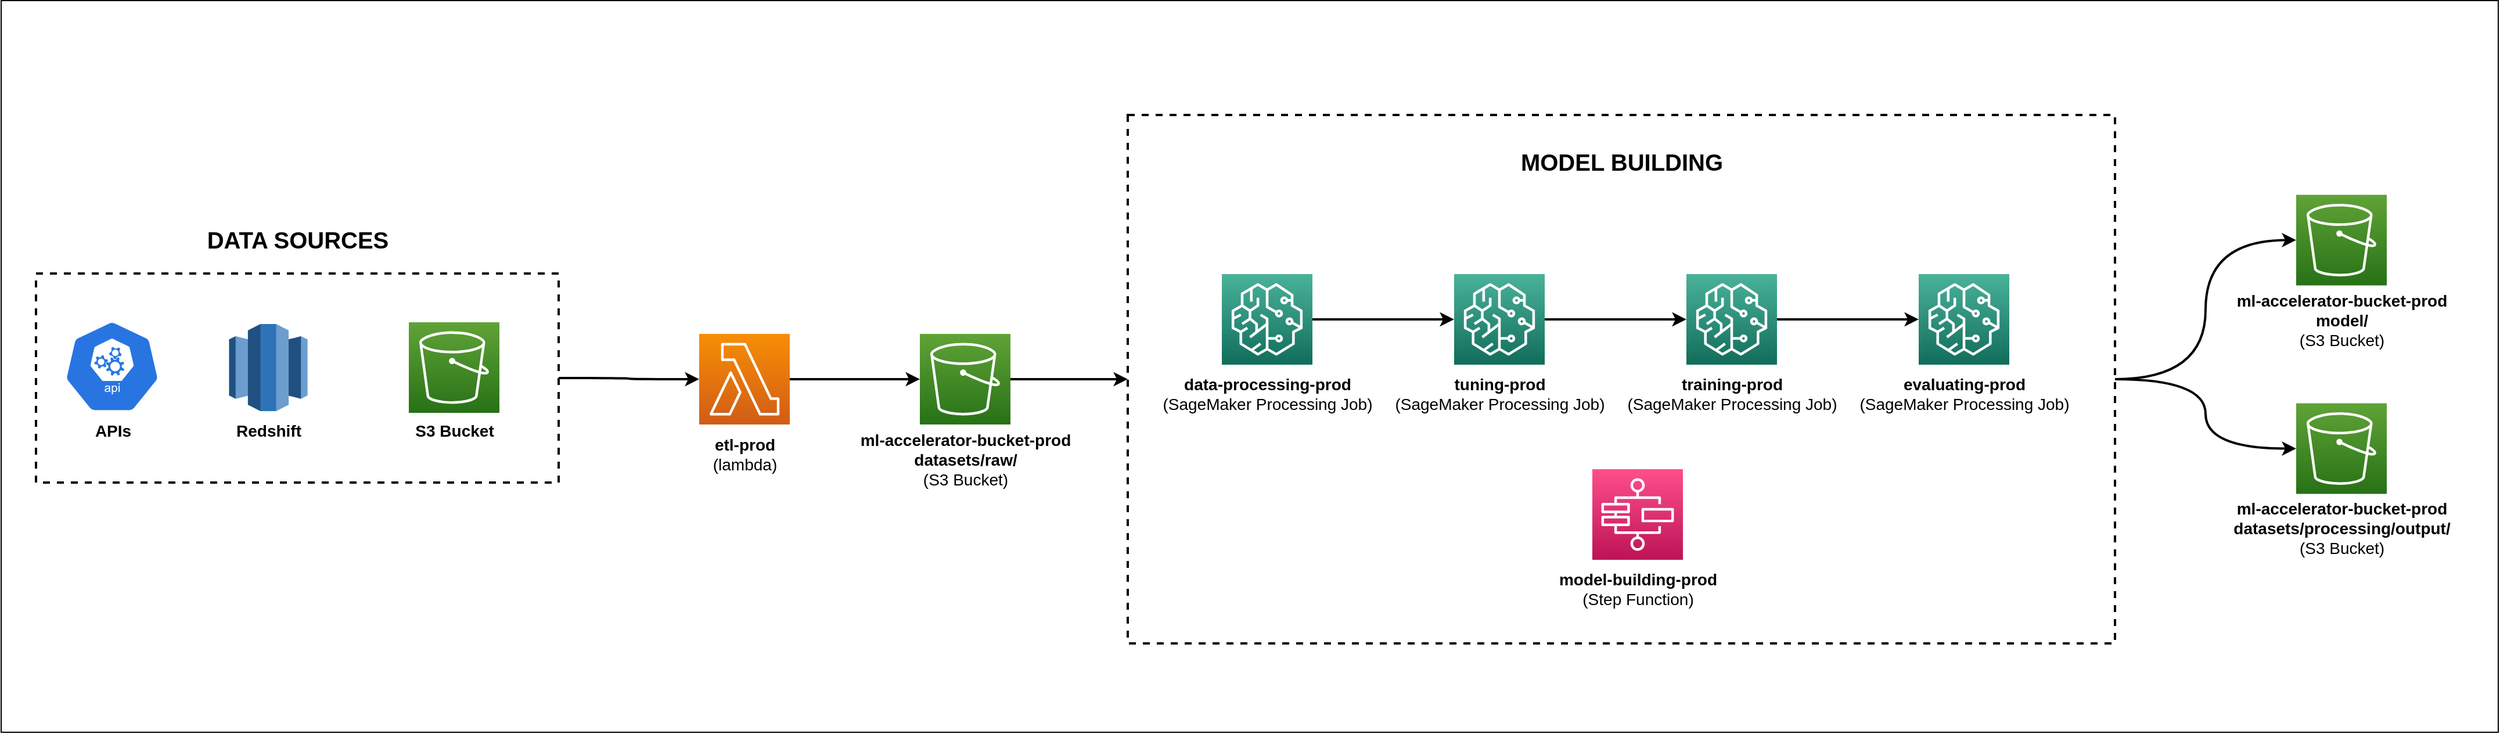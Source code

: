 <mxfile version="21.6.8" type="device" pages="3">
  <diagram name="Infrastructure" id="5iqt0o66qM8yDG1nq1be">
    <mxGraphModel dx="2258" dy="1453" grid="1" gridSize="10" guides="1" tooltips="1" connect="1" arrows="1" fold="1" page="1" pageScale="1" pageWidth="2200" pageHeight="700" math="0" shadow="0">
      <root>
        <mxCell id="0" />
        <mxCell id="1" parent="0" />
        <mxCell id="V_4F938PcF17LJgfNmw3-1" value="" style="rounded=0;whiteSpace=wrap;html=1;" vertex="1" parent="1">
          <mxGeometry x="25" y="24.5" width="2150" height="630" as="geometry" />
        </mxCell>
        <mxCell id="fY6BnHQLTn6VX4MYxaPh-32" style="edgeStyle=orthogonalEdgeStyle;shape=connector;curved=1;rounded=0;orthogonalLoop=1;jettySize=auto;html=1;entryX=0;entryY=0.5;entryDx=0;entryDy=0;entryPerimeter=0;labelBackgroundColor=default;strokeColor=default;strokeWidth=2;fontFamily=Helvetica;fontSize=11;fontColor=default;endArrow=classic;" parent="1" source="fY6BnHQLTn6VX4MYxaPh-29" target="fY6BnHQLTn6VX4MYxaPh-1" edge="1">
          <mxGeometry relative="1" as="geometry" />
        </mxCell>
        <mxCell id="fY6BnHQLTn6VX4MYxaPh-29" value="" style="verticalLabelPosition=bottom;verticalAlign=top;html=1;shape=mxgraph.basic.rect;fillColor2=none;strokeWidth=2;size=20;indent=5;fontFamily=Helvetica;fontSize=11;fontColor=default;fillColor=none;dashed=1;" parent="1" vertex="1">
          <mxGeometry x="55" y="259.5" width="450" height="180" as="geometry" />
        </mxCell>
        <mxCell id="fY6BnHQLTn6VX4MYxaPh-67" style="edgeStyle=orthogonalEdgeStyle;shape=connector;curved=1;rounded=0;orthogonalLoop=1;jettySize=auto;html=1;entryX=0;entryY=0.5;entryDx=0;entryDy=0;entryPerimeter=0;labelBackgroundColor=default;strokeColor=default;strokeWidth=2;fontFamily=Helvetica;fontSize=11;fontColor=default;endArrow=classic;" parent="1" source="fY6BnHQLTn6VX4MYxaPh-14" target="fY6BnHQLTn6VX4MYxaPh-59" edge="1">
          <mxGeometry relative="1" as="geometry" />
        </mxCell>
        <mxCell id="fY6BnHQLTn6VX4MYxaPh-68" style="edgeStyle=orthogonalEdgeStyle;shape=connector;curved=1;rounded=0;orthogonalLoop=1;jettySize=auto;html=1;entryX=0;entryY=0.5;entryDx=0;entryDy=0;entryPerimeter=0;labelBackgroundColor=default;strokeColor=default;strokeWidth=2;fontFamily=Helvetica;fontSize=11;fontColor=default;endArrow=classic;" parent="1" source="fY6BnHQLTn6VX4MYxaPh-14" target="fY6BnHQLTn6VX4MYxaPh-65" edge="1">
          <mxGeometry relative="1" as="geometry" />
        </mxCell>
        <mxCell id="fY6BnHQLTn6VX4MYxaPh-14" value="" style="verticalLabelPosition=bottom;verticalAlign=top;html=1;shape=mxgraph.basic.rect;fillColor2=none;strokeWidth=2;size=20;indent=5;fontFamily=Helvetica;fontSize=11;fontColor=default;fillColor=none;dashed=1;" parent="1" vertex="1">
          <mxGeometry x="995" y="123" width="850" height="455" as="geometry" />
        </mxCell>
        <mxCell id="fY6BnHQLTn6VX4MYxaPh-33" style="edgeStyle=orthogonalEdgeStyle;shape=connector;curved=1;rounded=0;orthogonalLoop=1;jettySize=auto;html=1;entryX=0;entryY=0.5;entryDx=0;entryDy=0;entryPerimeter=0;labelBackgroundColor=default;strokeColor=default;strokeWidth=2;fontFamily=Helvetica;fontSize=11;fontColor=default;endArrow=classic;" parent="1" source="fY6BnHQLTn6VX4MYxaPh-1" target="fY6BnHQLTn6VX4MYxaPh-7" edge="1">
          <mxGeometry relative="1" as="geometry" />
        </mxCell>
        <mxCell id="fY6BnHQLTn6VX4MYxaPh-1" value="" style="sketch=0;points=[[0,0,0],[0.25,0,0],[0.5,0,0],[0.75,0,0],[1,0,0],[0,1,0],[0.25,1,0],[0.5,1,0],[0.75,1,0],[1,1,0],[0,0.25,0],[0,0.5,0],[0,0.75,0],[1,0.25,0],[1,0.5,0],[1,0.75,0]];outlineConnect=0;fontColor=#232F3E;gradientColor=#F78E04;gradientDirection=north;fillColor=#D05C17;strokeColor=#ffffff;dashed=0;verticalLabelPosition=bottom;verticalAlign=top;align=center;html=1;fontSize=12;fontStyle=0;aspect=fixed;shape=mxgraph.aws4.resourceIcon;resIcon=mxgraph.aws4.lambda;" parent="1" vertex="1">
          <mxGeometry x="626" y="311.5" width="78" height="78" as="geometry" />
        </mxCell>
        <mxCell id="fY6BnHQLTn6VX4MYxaPh-2" value="&lt;font style=&quot;font-size: 14px;&quot;&gt;&lt;b&gt;etl-prod&lt;/b&gt;&lt;br&gt;(lambda)&lt;br&gt;&lt;/font&gt;" style="text;html=1;align=center;verticalAlign=middle;resizable=0;points=[];autosize=1;strokeColor=none;fillColor=none;" parent="1" vertex="1">
          <mxGeometry x="625" y="389.5" width="80" height="50" as="geometry" />
        </mxCell>
        <mxCell id="fY6BnHQLTn6VX4MYxaPh-62" style="edgeStyle=orthogonalEdgeStyle;shape=connector;curved=1;rounded=0;orthogonalLoop=1;jettySize=auto;html=1;entryX=0;entryY=0.5;entryDx=0;entryDy=0;entryPerimeter=0;labelBackgroundColor=default;strokeColor=default;strokeWidth=2;fontFamily=Helvetica;fontSize=11;fontColor=default;endArrow=classic;" parent="1" source="fY6BnHQLTn6VX4MYxaPh-3" target="fY6BnHQLTn6VX4MYxaPh-11" edge="1">
          <mxGeometry relative="1" as="geometry" />
        </mxCell>
        <mxCell id="fY6BnHQLTn6VX4MYxaPh-3" value="" style="sketch=0;points=[[0,0,0],[0.25,0,0],[0.5,0,0],[0.75,0,0],[1,0,0],[0,1,0],[0.25,1,0],[0.5,1,0],[0.75,1,0],[1,1,0],[0,0.25,0],[0,0.5,0],[0,0.75,0],[1,0.25,0],[1,0.5,0],[1,0.75,0]];outlineConnect=0;fontColor=#232F3E;gradientColor=#4AB29A;gradientDirection=north;fillColor=#116D5B;strokeColor=#ffffff;dashed=0;verticalLabelPosition=bottom;verticalAlign=top;align=center;html=1;fontSize=12;fontStyle=0;aspect=fixed;shape=mxgraph.aws4.resourceIcon;resIcon=mxgraph.aws4.sagemaker;" parent="1" vertex="1">
          <mxGeometry x="1076" y="260" width="78" height="78" as="geometry" />
        </mxCell>
        <mxCell id="fY6BnHQLTn6VX4MYxaPh-6" value="&lt;font style=&quot;font-size: 14px;&quot;&gt;&lt;b&gt;data-processing-prod&lt;/b&gt;&lt;br&gt;(SageMaker Processing Job)&lt;br&gt;&lt;/font&gt;" style="text;html=1;align=center;verticalAlign=middle;resizable=0;points=[];autosize=1;strokeColor=none;fillColor=none;" parent="1" vertex="1">
          <mxGeometry x="1015" y="338" width="200" height="50" as="geometry" />
        </mxCell>
        <mxCell id="fY6BnHQLTn6VX4MYxaPh-34" style="edgeStyle=orthogonalEdgeStyle;shape=connector;curved=1;rounded=0;orthogonalLoop=1;jettySize=auto;html=1;labelBackgroundColor=default;strokeColor=default;strokeWidth=2;fontFamily=Helvetica;fontSize=11;fontColor=default;endArrow=classic;" parent="1" source="fY6BnHQLTn6VX4MYxaPh-7" target="fY6BnHQLTn6VX4MYxaPh-14" edge="1">
          <mxGeometry relative="1" as="geometry">
            <mxPoint x="955" y="659.5" as="targetPoint" />
          </mxGeometry>
        </mxCell>
        <mxCell id="fY6BnHQLTn6VX4MYxaPh-7" value="" style="sketch=0;points=[[0,0,0],[0.25,0,0],[0.5,0,0],[0.75,0,0],[1,0,0],[0,1,0],[0.25,1,0],[0.5,1,0],[0.75,1,0],[1,1,0],[0,0.25,0],[0,0.5,0],[0,0.75,0],[1,0.25,0],[1,0.5,0],[1,0.75,0]];outlineConnect=0;fontColor=#232F3E;gradientColor=#60A337;gradientDirection=north;fillColor=#277116;strokeColor=#ffffff;dashed=0;verticalLabelPosition=bottom;verticalAlign=top;align=center;html=1;fontSize=12;fontStyle=0;aspect=fixed;shape=mxgraph.aws4.resourceIcon;resIcon=mxgraph.aws4.s3;" parent="1" vertex="1">
          <mxGeometry x="816" y="311.5" width="78" height="78" as="geometry" />
        </mxCell>
        <mxCell id="fY6BnHQLTn6VX4MYxaPh-8" value="&lt;font style=&quot;font-size: 14px;&quot;&gt;&lt;b&gt;ml-accelerator-bucket-prod&lt;br&gt;datasets/raw/&lt;/b&gt;&lt;br&gt;(S3 Bucket)&lt;br&gt;&lt;/font&gt;" style="text;html=1;align=center;verticalAlign=middle;resizable=0;points=[];autosize=1;strokeColor=none;fillColor=none;" parent="1" vertex="1">
          <mxGeometry x="755" y="389.5" width="200" height="60" as="geometry" />
        </mxCell>
        <mxCell id="fY6BnHQLTn6VX4MYxaPh-63" style="edgeStyle=orthogonalEdgeStyle;shape=connector;curved=1;rounded=0;orthogonalLoop=1;jettySize=auto;html=1;entryX=0;entryY=0.5;entryDx=0;entryDy=0;entryPerimeter=0;labelBackgroundColor=default;strokeColor=default;strokeWidth=2;fontFamily=Helvetica;fontSize=11;fontColor=default;endArrow=classic;" parent="1" source="fY6BnHQLTn6VX4MYxaPh-11" target="fY6BnHQLTn6VX4MYxaPh-16" edge="1">
          <mxGeometry relative="1" as="geometry" />
        </mxCell>
        <mxCell id="fY6BnHQLTn6VX4MYxaPh-11" value="" style="sketch=0;points=[[0,0,0],[0.25,0,0],[0.5,0,0],[0.75,0,0],[1,0,0],[0,1,0],[0.25,1,0],[0.5,1,0],[0.75,1,0],[1,1,0],[0,0.25,0],[0,0.5,0],[0,0.75,0],[1,0.25,0],[1,0.5,0],[1,0.75,0]];outlineConnect=0;fontColor=#232F3E;gradientColor=#4AB29A;gradientDirection=north;fillColor=#116D5B;strokeColor=#ffffff;dashed=0;verticalLabelPosition=bottom;verticalAlign=top;align=center;html=1;fontSize=12;fontStyle=0;aspect=fixed;shape=mxgraph.aws4.resourceIcon;resIcon=mxgraph.aws4.sagemaker;" parent="1" vertex="1">
          <mxGeometry x="1276" y="260" width="78" height="78" as="geometry" />
        </mxCell>
        <mxCell id="fY6BnHQLTn6VX4MYxaPh-12" value="&lt;font style=&quot;font-size: 14px;&quot;&gt;&lt;b&gt;tuning-prod&lt;/b&gt;&lt;br&gt;(SageMaker Processing Job)&lt;br&gt;&lt;/font&gt;" style="text;html=1;align=center;verticalAlign=middle;resizable=0;points=[];autosize=1;strokeColor=none;fillColor=none;" parent="1" vertex="1">
          <mxGeometry x="1215" y="338" width="200" height="50" as="geometry" />
        </mxCell>
        <mxCell id="fY6BnHQLTn6VX4MYxaPh-15" value="&lt;b&gt;&lt;font style=&quot;font-size: 20px;&quot;&gt;MODEL BUILDING&lt;/font&gt;&lt;/b&gt;" style="text;html=1;align=center;verticalAlign=middle;resizable=0;points=[];autosize=1;strokeColor=none;fillColor=none;fontSize=11;fontFamily=Helvetica;fontColor=default;" parent="1" vertex="1">
          <mxGeometry x="1320" y="143" width="200" height="40" as="geometry" />
        </mxCell>
        <mxCell id="fY6BnHQLTn6VX4MYxaPh-64" style="edgeStyle=orthogonalEdgeStyle;shape=connector;curved=1;rounded=0;orthogonalLoop=1;jettySize=auto;html=1;entryX=0;entryY=0.5;entryDx=0;entryDy=0;entryPerimeter=0;labelBackgroundColor=default;strokeColor=default;strokeWidth=2;fontFamily=Helvetica;fontSize=11;fontColor=default;endArrow=classic;" parent="1" source="fY6BnHQLTn6VX4MYxaPh-16" target="fY6BnHQLTn6VX4MYxaPh-18" edge="1">
          <mxGeometry relative="1" as="geometry" />
        </mxCell>
        <mxCell id="fY6BnHQLTn6VX4MYxaPh-16" value="" style="sketch=0;points=[[0,0,0],[0.25,0,0],[0.5,0,0],[0.75,0,0],[1,0,0],[0,1,0],[0.25,1,0],[0.5,1,0],[0.75,1,0],[1,1,0],[0,0.25,0],[0,0.5,0],[0,0.75,0],[1,0.25,0],[1,0.5,0],[1,0.75,0]];outlineConnect=0;fontColor=#232F3E;gradientColor=#4AB29A;gradientDirection=north;fillColor=#116D5B;strokeColor=#ffffff;dashed=0;verticalLabelPosition=bottom;verticalAlign=top;align=center;html=1;fontSize=12;fontStyle=0;aspect=fixed;shape=mxgraph.aws4.resourceIcon;resIcon=mxgraph.aws4.sagemaker;" parent="1" vertex="1">
          <mxGeometry x="1476" y="260" width="78" height="78" as="geometry" />
        </mxCell>
        <mxCell id="fY6BnHQLTn6VX4MYxaPh-17" value="&lt;font style=&quot;font-size: 14px;&quot;&gt;&lt;b&gt;training-prod&lt;/b&gt;&lt;br&gt;(SageMaker Processing Job)&lt;br&gt;&lt;/font&gt;" style="text;html=1;align=center;verticalAlign=middle;resizable=0;points=[];autosize=1;strokeColor=none;fillColor=none;" parent="1" vertex="1">
          <mxGeometry x="1415" y="338" width="200" height="50" as="geometry" />
        </mxCell>
        <mxCell id="fY6BnHQLTn6VX4MYxaPh-18" value="" style="sketch=0;points=[[0,0,0],[0.25,0,0],[0.5,0,0],[0.75,0,0],[1,0,0],[0,1,0],[0.25,1,0],[0.5,1,0],[0.75,1,0],[1,1,0],[0,0.25,0],[0,0.5,0],[0,0.75,0],[1,0.25,0],[1,0.5,0],[1,0.75,0]];outlineConnect=0;fontColor=#232F3E;gradientColor=#4AB29A;gradientDirection=north;fillColor=#116D5B;strokeColor=#ffffff;dashed=0;verticalLabelPosition=bottom;verticalAlign=top;align=center;html=1;fontSize=12;fontStyle=0;aspect=fixed;shape=mxgraph.aws4.resourceIcon;resIcon=mxgraph.aws4.sagemaker;" parent="1" vertex="1">
          <mxGeometry x="1676" y="260" width="78" height="78" as="geometry" />
        </mxCell>
        <mxCell id="fY6BnHQLTn6VX4MYxaPh-19" value="&lt;font style=&quot;font-size: 14px;&quot;&gt;&lt;b&gt;evaluating-prod&lt;/b&gt;&lt;br&gt;(SageMaker Processing Job)&lt;br&gt;&lt;/font&gt;" style="text;html=1;align=center;verticalAlign=middle;resizable=0;points=[];autosize=1;strokeColor=none;fillColor=none;" parent="1" vertex="1">
          <mxGeometry x="1615" y="338" width="200" height="50" as="geometry" />
        </mxCell>
        <mxCell id="fY6BnHQLTn6VX4MYxaPh-22" value="" style="sketch=0;points=[[0,0,0],[0.25,0,0],[0.5,0,0],[0.75,0,0],[1,0,0],[0,1,0],[0.25,1,0],[0.5,1,0],[0.75,1,0],[1,1,0],[0,0.25,0],[0,0.5,0],[0,0.75,0],[1,0.25,0],[1,0.5,0],[1,0.75,0]];outlineConnect=0;fontColor=#232F3E;gradientColor=#FF4F8B;gradientDirection=north;fillColor=#BC1356;strokeColor=#ffffff;dashed=0;verticalLabelPosition=bottom;verticalAlign=top;align=center;html=1;fontSize=12;fontStyle=0;aspect=fixed;shape=mxgraph.aws4.resourceIcon;resIcon=mxgraph.aws4.step_functions;fontFamily=Helvetica;" parent="1" vertex="1">
          <mxGeometry x="1395" y="428" width="78" height="78" as="geometry" />
        </mxCell>
        <mxCell id="fY6BnHQLTn6VX4MYxaPh-23" value="&lt;font style=&quot;font-size: 14px;&quot;&gt;&lt;b&gt;model-building-prod&lt;/b&gt;&lt;br&gt;(Step Function)&lt;br&gt;&lt;/font&gt;" style="text;html=1;align=center;verticalAlign=middle;resizable=0;points=[];autosize=1;strokeColor=none;fillColor=none;" parent="1" vertex="1">
          <mxGeometry x="1354" y="506" width="160" height="50" as="geometry" />
        </mxCell>
        <mxCell id="fY6BnHQLTn6VX4MYxaPh-24" value="" style="sketch=0;html=1;dashed=0;whitespace=wrap;fillColor=#2875E2;strokeColor=#ffffff;points=[[0.005,0.63,0],[0.1,0.2,0],[0.9,0.2,0],[0.5,0,0],[0.995,0.63,0],[0.72,0.99,0],[0.5,1,0],[0.28,0.99,0]];verticalLabelPosition=bottom;align=center;verticalAlign=top;shape=mxgraph.kubernetes.icon;prIcon=api;fontFamily=Helvetica;fontSize=11;fontColor=default;" parent="1" vertex="1">
          <mxGeometry x="75" y="299.5" width="91" height="80" as="geometry" />
        </mxCell>
        <mxCell id="fY6BnHQLTn6VX4MYxaPh-25" value="&lt;font style=&quot;font-size: 14px;&quot;&gt;&lt;b&gt;APIs&lt;/b&gt;&lt;br&gt;&lt;/font&gt;" style="text;html=1;align=center;verticalAlign=middle;resizable=0;points=[];autosize=1;strokeColor=none;fillColor=none;" parent="1" vertex="1">
          <mxGeometry x="95.5" y="379.5" width="50" height="30" as="geometry" />
        </mxCell>
        <mxCell id="fY6BnHQLTn6VX4MYxaPh-27" value="&lt;font style=&quot;font-size: 14px;&quot;&gt;&lt;b&gt;Redshift&lt;/b&gt;&lt;br&gt;&lt;/font&gt;" style="text;html=1;align=center;verticalAlign=middle;resizable=0;points=[];autosize=1;strokeColor=none;fillColor=none;" parent="1" vertex="1">
          <mxGeometry x="215" y="379.5" width="80" height="30" as="geometry" />
        </mxCell>
        <mxCell id="fY6BnHQLTn6VX4MYxaPh-28" value="" style="sketch=0;points=[[0,0,0],[0.25,0,0],[0.5,0,0],[0.75,0,0],[1,0,0],[0,1,0],[0.25,1,0],[0.5,1,0],[0.75,1,0],[1,1,0],[0,0.25,0],[0,0.5,0],[0,0.75,0],[1,0.25,0],[1,0.5,0],[1,0.75,0]];outlineConnect=0;fontColor=#232F3E;gradientColor=#60A337;gradientDirection=north;fillColor=#277116;strokeColor=#ffffff;dashed=0;verticalLabelPosition=bottom;verticalAlign=top;align=center;html=1;fontSize=12;fontStyle=0;aspect=fixed;shape=mxgraph.aws4.resourceIcon;resIcon=mxgraph.aws4.s3;" parent="1" vertex="1">
          <mxGeometry x="376" y="301.5" width="78" height="78" as="geometry" />
        </mxCell>
        <mxCell id="fY6BnHQLTn6VX4MYxaPh-30" value="&lt;font style=&quot;font-size: 14px;&quot;&gt;&lt;b&gt;S3 Bucket&lt;/b&gt;&lt;br&gt;&lt;/font&gt;" style="text;html=1;align=center;verticalAlign=middle;resizable=0;points=[];autosize=1;strokeColor=none;fillColor=none;" parent="1" vertex="1">
          <mxGeometry x="370" y="379.5" width="90" height="30" as="geometry" />
        </mxCell>
        <mxCell id="fY6BnHQLTn6VX4MYxaPh-31" value="&lt;b&gt;&lt;font style=&quot;font-size: 20px;&quot;&gt;DATA SOURCES&lt;/font&gt;&lt;/b&gt;" style="text;html=1;align=center;verticalAlign=middle;resizable=0;points=[];autosize=1;strokeColor=none;fillColor=none;fontSize=11;fontFamily=Helvetica;fontColor=default;" parent="1" vertex="1">
          <mxGeometry x="190" y="209.5" width="180" height="40" as="geometry" />
        </mxCell>
        <mxCell id="fY6BnHQLTn6VX4MYxaPh-36" value="" style="outlineConnect=0;dashed=0;verticalLabelPosition=bottom;verticalAlign=top;align=center;html=1;shape=mxgraph.aws3.redshift;fillColor=#2E73B8;gradientColor=none;fontFamily=Helvetica;fontSize=11;fontColor=default;" parent="1" vertex="1">
          <mxGeometry x="221.25" y="303" width="67.5" height="75" as="geometry" />
        </mxCell>
        <mxCell id="fY6BnHQLTn6VX4MYxaPh-59" value="" style="sketch=0;points=[[0,0,0],[0.25,0,0],[0.5,0,0],[0.75,0,0],[1,0,0],[0,1,0],[0.25,1,0],[0.5,1,0],[0.75,1,0],[1,1,0],[0,0.25,0],[0,0.5,0],[0,0.75,0],[1,0.25,0],[1,0.5,0],[1,0.75,0]];outlineConnect=0;fontColor=#232F3E;gradientColor=#60A337;gradientDirection=north;fillColor=#277116;strokeColor=#ffffff;dashed=0;verticalLabelPosition=bottom;verticalAlign=top;align=center;html=1;fontSize=12;fontStyle=0;aspect=fixed;shape=mxgraph.aws4.resourceIcon;resIcon=mxgraph.aws4.s3;" parent="1" vertex="1">
          <mxGeometry x="2001" y="191.75" width="78" height="78" as="geometry" />
        </mxCell>
        <mxCell id="fY6BnHQLTn6VX4MYxaPh-60" value="&lt;font style=&quot;font-size: 14px;&quot;&gt;&lt;b&gt;ml-accelerator-bucket-prod&lt;br&gt;model/&lt;/b&gt;&lt;br&gt;(S3 Bucket)&lt;br&gt;&lt;/font&gt;" style="text;html=1;align=center;verticalAlign=middle;resizable=0;points=[];autosize=1;strokeColor=none;fillColor=none;" parent="1" vertex="1">
          <mxGeometry x="1940" y="269.75" width="200" height="60" as="geometry" />
        </mxCell>
        <mxCell id="fY6BnHQLTn6VX4MYxaPh-65" value="" style="sketch=0;points=[[0,0,0],[0.25,0,0],[0.5,0,0],[0.75,0,0],[1,0,0],[0,1,0],[0.25,1,0],[0.5,1,0],[0.75,1,0],[1,1,0],[0,0.25,0],[0,0.5,0],[0,0.75,0],[1,0.25,0],[1,0.5,0],[1,0.75,0]];outlineConnect=0;fontColor=#232F3E;gradientColor=#60A337;gradientDirection=north;fillColor=#277116;strokeColor=#ffffff;dashed=0;verticalLabelPosition=bottom;verticalAlign=top;align=center;html=1;fontSize=12;fontStyle=0;aspect=fixed;shape=mxgraph.aws4.resourceIcon;resIcon=mxgraph.aws4.s3;" parent="1" vertex="1">
          <mxGeometry x="2001" y="371.25" width="78" height="78" as="geometry" />
        </mxCell>
        <mxCell id="fY6BnHQLTn6VX4MYxaPh-66" value="&lt;font style=&quot;font-size: 14px;&quot;&gt;&lt;b&gt;ml-accelerator-bucket-prod&lt;br&gt;datasets/processing/output/&lt;/b&gt;&lt;br&gt;(S3 Bucket)&lt;br&gt;&lt;/font&gt;" style="text;html=1;align=center;verticalAlign=middle;resizable=0;points=[];autosize=1;strokeColor=none;fillColor=none;" parent="1" vertex="1">
          <mxGeometry x="1935" y="449.25" width="210" height="60" as="geometry" />
        </mxCell>
      </root>
    </mxGraphModel>
  </diagram>
  <diagram id="Lm9LAcGnIjaOHsQqOw0U" name="ClassStructure">
    <mxGraphModel dx="1553" dy="999" grid="1" gridSize="10" guides="1" tooltips="1" connect="1" arrows="1" fold="1" page="1" pageScale="1" pageWidth="1200" pageHeight="950" math="0" shadow="0">
      <root>
        <mxCell id="0" />
        <mxCell id="1" parent="0" />
        <mxCell id="gJo7z8dp616AWsbevZHz-1" value="" style="rounded=0;whiteSpace=wrap;html=1;fontFamily=Helvetica;fontSize=11;fontColor=default;" vertex="1" parent="1">
          <mxGeometry x="25" y="20" width="1150" height="910" as="geometry" />
        </mxCell>
        <mxCell id="6Iper_0E1xkaW8hNs8Yg-59" style="edgeStyle=orthogonalEdgeStyle;rounded=0;orthogonalLoop=1;jettySize=auto;html=1;entryX=0;entryY=0;entryDx=0;entryDy=15;entryPerimeter=0;strokeWidth=2;fillColor=#f5f5f5;strokeColor=#666666;" edge="1" parent="1" source="6Iper_0E1xkaW8hNs8Yg-1" target="6Iper_0E1xkaW8hNs8Yg-15">
          <mxGeometry relative="1" as="geometry" />
        </mxCell>
        <mxCell id="6Iper_0E1xkaW8hNs8Yg-60" style="edgeStyle=orthogonalEdgeStyle;shape=connector;rounded=0;orthogonalLoop=1;jettySize=auto;html=1;entryX=0;entryY=0;entryDx=0;entryDy=15;entryPerimeter=0;labelBackgroundColor=default;strokeColor=#666666;strokeWidth=2;fontFamily=Helvetica;fontSize=11;fontColor=default;endArrow=classic;fillColor=#f5f5f5;" edge="1" parent="1" source="6Iper_0E1xkaW8hNs8Yg-1" target="6Iper_0E1xkaW8hNs8Yg-45">
          <mxGeometry relative="1" as="geometry" />
        </mxCell>
        <mxCell id="6Iper_0E1xkaW8hNs8Yg-61" style="edgeStyle=orthogonalEdgeStyle;shape=connector;rounded=0;orthogonalLoop=1;jettySize=auto;html=1;entryX=0;entryY=0;entryDx=0;entryDy=15;entryPerimeter=0;labelBackgroundColor=default;strokeColor=#666666;strokeWidth=2;fontFamily=Helvetica;fontSize=11;fontColor=default;endArrow=classic;fillColor=#f5f5f5;" edge="1" parent="1" source="6Iper_0E1xkaW8hNs8Yg-1" target="6Iper_0E1xkaW8hNs8Yg-47">
          <mxGeometry relative="1" as="geometry" />
        </mxCell>
        <mxCell id="6Iper_0E1xkaW8hNs8Yg-62" style="edgeStyle=orthogonalEdgeStyle;shape=connector;rounded=0;orthogonalLoop=1;jettySize=auto;html=1;entryX=0;entryY=0;entryDx=0;entryDy=15;entryPerimeter=0;labelBackgroundColor=default;strokeColor=#666666;strokeWidth=2;fontFamily=Helvetica;fontSize=11;fontColor=default;endArrow=classic;fillColor=#f5f5f5;" edge="1" parent="1" source="6Iper_0E1xkaW8hNs8Yg-1" target="6Iper_0E1xkaW8hNs8Yg-49">
          <mxGeometry relative="1" as="geometry" />
        </mxCell>
        <mxCell id="6Iper_0E1xkaW8hNs8Yg-64" style="edgeStyle=orthogonalEdgeStyle;shape=connector;rounded=0;orthogonalLoop=1;jettySize=auto;html=1;entryX=0;entryY=0;entryDx=0;entryDy=15;entryPerimeter=0;labelBackgroundColor=default;strokeColor=#666666;strokeWidth=2;fontFamily=Helvetica;fontSize=11;fontColor=default;endArrow=classic;fillColor=#f5f5f5;" edge="1" parent="1" source="6Iper_0E1xkaW8hNs8Yg-1" target="6Iper_0E1xkaW8hNs8Yg-63">
          <mxGeometry relative="1" as="geometry" />
        </mxCell>
        <mxCell id="6Iper_0E1xkaW8hNs8Yg-1" value="ml_accelerator" style="shape=folder;fontStyle=1;spacingTop=10;tabWidth=40;tabHeight=14;tabPosition=left;html=1;whiteSpace=wrap;fillColor=#f5f5f5;fontColor=#333333;strokeColor=#666666;" vertex="1" parent="1">
          <mxGeometry x="75" y="97.25" width="110" height="60" as="geometry" />
        </mxCell>
        <mxCell id="6Iper_0E1xkaW8hNs8Yg-156" style="edgeStyle=orthogonalEdgeStyle;shape=connector;rounded=0;orthogonalLoop=1;jettySize=auto;html=1;entryX=0;entryY=0.5;entryDx=0;entryDy=0;labelBackgroundColor=default;strokeColor=#666666;strokeWidth=2;fontFamily=Helvetica;fontSize=11;fontColor=default;endArrow=classic;fillColor=#f5f5f5;" edge="1" parent="1" source="6Iper_0E1xkaW8hNs8Yg-15" target="6Iper_0E1xkaW8hNs8Yg-50">
          <mxGeometry relative="1" as="geometry" />
        </mxCell>
        <mxCell id="6Iper_0E1xkaW8hNs8Yg-157" style="edgeStyle=orthogonalEdgeStyle;shape=connector;rounded=0;orthogonalLoop=1;jettySize=auto;html=1;entryX=0;entryY=0.5;entryDx=0;entryDy=0;labelBackgroundColor=default;strokeColor=#666666;strokeWidth=2;fontFamily=Helvetica;fontSize=11;fontColor=default;endArrow=classic;fillColor=#f5f5f5;" edge="1" parent="1" source="6Iper_0E1xkaW8hNs8Yg-15" target="6Iper_0E1xkaW8hNs8Yg-54">
          <mxGeometry relative="1" as="geometry" />
        </mxCell>
        <mxCell id="6Iper_0E1xkaW8hNs8Yg-15" value="config" style="shape=module;align=left;spacingLeft=20;align=center;verticalAlign=top;whiteSpace=wrap;html=1;fillColor=#f5f5f5;fontColor=#333333;strokeColor=#666666;" vertex="1" parent="1">
          <mxGeometry x="310" y="84.25" width="130" height="50" as="geometry" />
        </mxCell>
        <mxCell id="6Iper_0E1xkaW8hNs8Yg-67" style="edgeStyle=orthogonalEdgeStyle;shape=connector;rounded=0;orthogonalLoop=1;jettySize=auto;html=1;entryX=0;entryY=0;entryDx=0;entryDy=15;entryPerimeter=0;labelBackgroundColor=default;strokeColor=#666666;strokeWidth=2;fontFamily=Helvetica;fontSize=11;fontColor=default;endArrow=classic;fillColor=#f5f5f5;" edge="1" parent="1" source="6Iper_0E1xkaW8hNs8Yg-45" target="6Iper_0E1xkaW8hNs8Yg-46">
          <mxGeometry relative="1" as="geometry" />
        </mxCell>
        <mxCell id="6Iper_0E1xkaW8hNs8Yg-92" style="edgeStyle=orthogonalEdgeStyle;shape=connector;rounded=0;orthogonalLoop=1;jettySize=auto;html=1;labelBackgroundColor=default;strokeColor=#666666;strokeWidth=2;fontFamily=Helvetica;fontSize=11;fontColor=default;endArrow=classic;entryX=0;entryY=0.5;entryDx=0;entryDy=0;fillColor=#f5f5f5;" edge="1" parent="1" source="6Iper_0E1xkaW8hNs8Yg-45" target="6Iper_0E1xkaW8hNs8Yg-84">
          <mxGeometry relative="1" as="geometry">
            <mxPoint x="425" y="420.75" as="targetPoint" />
          </mxGeometry>
        </mxCell>
        <mxCell id="6Iper_0E1xkaW8hNs8Yg-45" value="data_processing" style="shape=module;align=left;spacingLeft=20;align=center;verticalAlign=top;whiteSpace=wrap;html=1;fillColor=#f5f5f5;fontColor=#333333;strokeColor=#666666;" vertex="1" parent="1">
          <mxGeometry x="310" y="255" width="130" height="50" as="geometry" />
        </mxCell>
        <mxCell id="6Iper_0E1xkaW8hNs8Yg-99" style="edgeStyle=orthogonalEdgeStyle;shape=connector;rounded=0;orthogonalLoop=1;jettySize=auto;html=1;entryX=0;entryY=0.5;entryDx=0;entryDy=0;labelBackgroundColor=default;strokeColor=#666666;strokeWidth=2;fontFamily=Helvetica;fontSize=11;fontColor=default;endArrow=classic;fillColor=#f5f5f5;" edge="1" parent="1" source="6Iper_0E1xkaW8hNs8Yg-46" target="6Iper_0E1xkaW8hNs8Yg-95">
          <mxGeometry relative="1" as="geometry" />
        </mxCell>
        <mxCell id="6Iper_0E1xkaW8hNs8Yg-46" value="transformers" style="shape=module;align=left;spacingLeft=20;align=center;verticalAlign=top;whiteSpace=wrap;html=1;fillColor=#f5f5f5;fontColor=#333333;strokeColor=#666666;" vertex="1" parent="1">
          <mxGeometry x="525" y="255" width="130" height="50" as="geometry" />
        </mxCell>
        <mxCell id="6Iper_0E1xkaW8hNs8Yg-93" style="edgeStyle=orthogonalEdgeStyle;shape=connector;rounded=0;orthogonalLoop=1;jettySize=auto;html=1;entryX=0;entryY=0;entryDx=0;entryDy=15;entryPerimeter=0;labelBackgroundColor=default;strokeColor=#666666;strokeWidth=2;fontFamily=Helvetica;fontSize=11;fontColor=default;endArrow=classic;fillColor=#f5f5f5;" edge="1" parent="1" source="6Iper_0E1xkaW8hNs8Yg-47" target="6Iper_0E1xkaW8hNs8Yg-48">
          <mxGeometry relative="1" as="geometry" />
        </mxCell>
        <mxCell id="6Iper_0E1xkaW8hNs8Yg-138" style="edgeStyle=orthogonalEdgeStyle;shape=connector;rounded=0;orthogonalLoop=1;jettySize=auto;html=1;entryX=0;entryY=0.5;entryDx=0;entryDy=0;labelBackgroundColor=default;strokeColor=#666666;strokeWidth=2;fontFamily=Helvetica;fontSize=11;fontColor=default;endArrow=classic;fillColor=#f5f5f5;" edge="1" parent="1" source="6Iper_0E1xkaW8hNs8Yg-47" target="6Iper_0E1xkaW8hNs8Yg-124">
          <mxGeometry relative="1" as="geometry" />
        </mxCell>
        <mxCell id="6Iper_0E1xkaW8hNs8Yg-139" style="edgeStyle=orthogonalEdgeStyle;shape=connector;rounded=0;orthogonalLoop=1;jettySize=auto;html=1;entryX=0;entryY=0.5;entryDx=0;entryDy=0;labelBackgroundColor=default;strokeColor=#666666;strokeWidth=2;fontFamily=Helvetica;fontSize=11;fontColor=default;endArrow=classic;fillColor=#f5f5f5;" edge="1" parent="1" source="6Iper_0E1xkaW8hNs8Yg-47" target="6Iper_0E1xkaW8hNs8Yg-133">
          <mxGeometry relative="1" as="geometry" />
        </mxCell>
        <mxCell id="6Iper_0E1xkaW8hNs8Yg-47" value="modeling" style="shape=module;align=left;spacingLeft=20;align=center;verticalAlign=top;whiteSpace=wrap;html=1;fillColor=#f5f5f5;fontColor=#333333;strokeColor=#666666;" vertex="1" parent="1">
          <mxGeometry x="310" y="480" width="130" height="50" as="geometry" />
        </mxCell>
        <mxCell id="6Iper_0E1xkaW8hNs8Yg-108" style="edgeStyle=orthogonalEdgeStyle;shape=connector;rounded=0;orthogonalLoop=1;jettySize=auto;html=1;entryX=0;entryY=0.5;entryDx=0;entryDy=0;labelBackgroundColor=default;strokeColor=#666666;strokeWidth=2;fontFamily=Helvetica;fontSize=11;fontColor=default;endArrow=classic;fillColor=#f5f5f5;" edge="1" parent="1" source="6Iper_0E1xkaW8hNs8Yg-48" target="6Iper_0E1xkaW8hNs8Yg-104">
          <mxGeometry relative="1" as="geometry" />
        </mxCell>
        <mxCell id="6Iper_0E1xkaW8hNs8Yg-48" value="models" style="shape=module;align=left;spacingLeft=20;align=center;verticalAlign=top;whiteSpace=wrap;html=1;fillColor=#f5f5f5;fontColor=#333333;strokeColor=#666666;" vertex="1" parent="1">
          <mxGeometry x="525" y="480" width="130" height="50" as="geometry" />
        </mxCell>
        <mxCell id="6Iper_0E1xkaW8hNs8Yg-144" style="edgeStyle=orthogonalEdgeStyle;shape=connector;rounded=0;orthogonalLoop=1;jettySize=auto;html=1;entryX=0;entryY=0.5;entryDx=0;entryDy=0;labelBackgroundColor=default;strokeColor=#666666;strokeWidth=2;fontFamily=Helvetica;fontSize=11;fontColor=default;endArrow=classic;fillColor=#f5f5f5;" edge="1" parent="1" source="6Iper_0E1xkaW8hNs8Yg-49" target="6Iper_0E1xkaW8hNs8Yg-140">
          <mxGeometry relative="1" as="geometry" />
        </mxCell>
        <mxCell id="6Iper_0E1xkaW8hNs8Yg-49" value="pipeline" style="shape=module;align=left;spacingLeft=20;align=center;verticalAlign=top;whiteSpace=wrap;html=1;fillColor=#f5f5f5;fontColor=#333333;strokeColor=#666666;" vertex="1" parent="1">
          <mxGeometry x="310" y="710" width="130" height="50" as="geometry" />
        </mxCell>
        <mxCell id="6Iper_0E1xkaW8hNs8Yg-50" value="Env" style="swimlane;fontStyle=1;align=center;verticalAlign=top;childLayout=stackLayout;horizontal=1;startSize=26;horizontalStack=0;resizeParent=1;resizeParentMax=0;resizeLast=0;collapsible=1;marginBottom=0;whiteSpace=wrap;html=1;fillColor=#f5f5f5;fontColor=#333333;strokeColor=#666666;" vertex="1" collapsed="1" parent="1">
          <mxGeometry x="525" y="70" width="160" height="30" as="geometry">
            <mxRectangle x="480" y="-574.25" width="160" height="86" as="alternateBounds" />
          </mxGeometry>
        </mxCell>
        <mxCell id="6Iper_0E1xkaW8hNs8Yg-51" value="+ field: type" style="text;strokeColor=none;fillColor=none;align=left;verticalAlign=top;spacingLeft=4;spacingRight=4;overflow=hidden;rotatable=0;points=[[0,0.5],[1,0.5]];portConstraint=eastwest;whiteSpace=wrap;html=1;" vertex="1" parent="6Iper_0E1xkaW8hNs8Yg-50">
          <mxGeometry y="26" width="160" height="26" as="geometry" />
        </mxCell>
        <mxCell id="6Iper_0E1xkaW8hNs8Yg-52" value="" style="line;strokeWidth=1;fillColor=none;align=left;verticalAlign=middle;spacingTop=-1;spacingLeft=3;spacingRight=3;rotatable=0;labelPosition=right;points=[];portConstraint=eastwest;strokeColor=inherit;" vertex="1" parent="6Iper_0E1xkaW8hNs8Yg-50">
          <mxGeometry y="52" width="160" height="8" as="geometry" />
        </mxCell>
        <mxCell id="6Iper_0E1xkaW8hNs8Yg-53" value="+ method(type): type" style="text;strokeColor=none;fillColor=none;align=left;verticalAlign=top;spacingLeft=4;spacingRight=4;overflow=hidden;rotatable=0;points=[[0,0.5],[1,0.5]];portConstraint=eastwest;whiteSpace=wrap;html=1;" vertex="1" parent="6Iper_0E1xkaW8hNs8Yg-50">
          <mxGeometry y="60" width="160" height="26" as="geometry" />
        </mxCell>
        <mxCell id="6Iper_0E1xkaW8hNs8Yg-54" value="Params" style="swimlane;fontStyle=1;align=center;verticalAlign=top;childLayout=stackLayout;horizontal=1;startSize=26;horizontalStack=0;resizeParent=1;resizeParentMax=0;resizeLast=0;collapsible=1;marginBottom=0;whiteSpace=wrap;html=1;fillColor=#f5f5f5;fontColor=#333333;strokeColor=#666666;" vertex="1" collapsed="1" parent="1">
          <mxGeometry x="525" y="118.5" width="160" height="30" as="geometry">
            <mxRectangle x="490" y="-528.5" width="160" height="86" as="alternateBounds" />
          </mxGeometry>
        </mxCell>
        <mxCell id="6Iper_0E1xkaW8hNs8Yg-55" value="+ field: type" style="text;strokeColor=none;fillColor=none;align=left;verticalAlign=top;spacingLeft=4;spacingRight=4;overflow=hidden;rotatable=0;points=[[0,0.5],[1,0.5]];portConstraint=eastwest;whiteSpace=wrap;html=1;" vertex="1" parent="6Iper_0E1xkaW8hNs8Yg-54">
          <mxGeometry y="26" width="160" height="26" as="geometry" />
        </mxCell>
        <mxCell id="6Iper_0E1xkaW8hNs8Yg-56" value="" style="line;strokeWidth=1;fillColor=none;align=left;verticalAlign=middle;spacingTop=-1;spacingLeft=3;spacingRight=3;rotatable=0;labelPosition=right;points=[];portConstraint=eastwest;strokeColor=inherit;" vertex="1" parent="6Iper_0E1xkaW8hNs8Yg-54">
          <mxGeometry y="52" width="160" height="8" as="geometry" />
        </mxCell>
        <mxCell id="6Iper_0E1xkaW8hNs8Yg-57" value="+ method(type): type" style="text;strokeColor=none;fillColor=none;align=left;verticalAlign=top;spacingLeft=4;spacingRight=4;overflow=hidden;rotatable=0;points=[[0,0.5],[1,0.5]];portConstraint=eastwest;whiteSpace=wrap;html=1;" vertex="1" parent="6Iper_0E1xkaW8hNs8Yg-54">
          <mxGeometry y="60" width="160" height="26" as="geometry" />
        </mxCell>
        <mxCell id="6Iper_0E1xkaW8hNs8Yg-154" style="edgeStyle=orthogonalEdgeStyle;shape=connector;rounded=0;orthogonalLoop=1;jettySize=auto;html=1;entryX=0;entryY=0;entryDx=0;entryDy=15;entryPerimeter=0;labelBackgroundColor=default;strokeColor=#666666;strokeWidth=2;fontFamily=Helvetica;fontSize=11;fontColor=default;endArrow=classic;fillColor=#f5f5f5;" edge="1" parent="1" source="6Iper_0E1xkaW8hNs8Yg-63" target="6Iper_0E1xkaW8hNs8Yg-145">
          <mxGeometry relative="1" as="geometry" />
        </mxCell>
        <mxCell id="6Iper_0E1xkaW8hNs8Yg-63" value="utils" style="shape=module;align=left;spacingLeft=20;align=center;verticalAlign=top;whiteSpace=wrap;html=1;fillColor=#f5f5f5;fontColor=#333333;strokeColor=#666666;" vertex="1" parent="1">
          <mxGeometry x="310" y="820" width="130" height="50" as="geometry" />
        </mxCell>
        <mxCell id="6Iper_0E1xkaW8hNs8Yg-68" value="DataCleaner" style="swimlane;fontStyle=1;align=center;verticalAlign=top;childLayout=stackLayout;horizontal=1;startSize=26;horizontalStack=0;resizeParent=1;resizeParentMax=0;resizeLast=0;collapsible=1;marginBottom=0;whiteSpace=wrap;html=1;fillColor=#f5f5f5;fontColor=#333333;strokeColor=#666666;" vertex="1" collapsed="1" parent="1">
          <mxGeometry x="945" y="190" width="160" height="30" as="geometry">
            <mxRectangle x="490" y="-627.5" width="160" height="86" as="alternateBounds" />
          </mxGeometry>
        </mxCell>
        <mxCell id="6Iper_0E1xkaW8hNs8Yg-69" value="+ field: type" style="text;strokeColor=none;fillColor=none;align=left;verticalAlign=top;spacingLeft=4;spacingRight=4;overflow=hidden;rotatable=0;points=[[0,0.5],[1,0.5]];portConstraint=eastwest;whiteSpace=wrap;html=1;" vertex="1" parent="6Iper_0E1xkaW8hNs8Yg-68">
          <mxGeometry y="26" width="160" height="26" as="geometry" />
        </mxCell>
        <mxCell id="6Iper_0E1xkaW8hNs8Yg-70" value="" style="line;strokeWidth=1;fillColor=none;align=left;verticalAlign=middle;spacingTop=-1;spacingLeft=3;spacingRight=3;rotatable=0;labelPosition=right;points=[];portConstraint=eastwest;strokeColor=inherit;" vertex="1" parent="6Iper_0E1xkaW8hNs8Yg-68">
          <mxGeometry y="52" width="160" height="8" as="geometry" />
        </mxCell>
        <mxCell id="6Iper_0E1xkaW8hNs8Yg-71" value="+ method(type): type" style="text;strokeColor=none;fillColor=none;align=left;verticalAlign=top;spacingLeft=4;spacingRight=4;overflow=hidden;rotatable=0;points=[[0,0.5],[1,0.5]];portConstraint=eastwest;whiteSpace=wrap;html=1;" vertex="1" parent="6Iper_0E1xkaW8hNs8Yg-68">
          <mxGeometry y="60" width="160" height="26" as="geometry" />
        </mxCell>
        <mxCell id="6Iper_0E1xkaW8hNs8Yg-72" value="FeatureEnricher" style="swimlane;fontStyle=1;align=center;verticalAlign=top;childLayout=stackLayout;horizontal=1;startSize=26;horizontalStack=0;resizeParent=1;resizeParentMax=0;resizeLast=0;collapsible=1;marginBottom=0;whiteSpace=wrap;html=1;fillColor=#f5f5f5;fontColor=#333333;strokeColor=#666666;" vertex="1" collapsed="1" parent="1">
          <mxGeometry x="945" y="240" width="160" height="30" as="geometry">
            <mxRectangle x="490" y="-627.5" width="160" height="86" as="alternateBounds" />
          </mxGeometry>
        </mxCell>
        <mxCell id="6Iper_0E1xkaW8hNs8Yg-73" value="+ field: type" style="text;strokeColor=none;fillColor=none;align=left;verticalAlign=top;spacingLeft=4;spacingRight=4;overflow=hidden;rotatable=0;points=[[0,0.5],[1,0.5]];portConstraint=eastwest;whiteSpace=wrap;html=1;" vertex="1" parent="6Iper_0E1xkaW8hNs8Yg-72">
          <mxGeometry y="26" width="160" height="26" as="geometry" />
        </mxCell>
        <mxCell id="6Iper_0E1xkaW8hNs8Yg-74" value="" style="line;strokeWidth=1;fillColor=none;align=left;verticalAlign=middle;spacingTop=-1;spacingLeft=3;spacingRight=3;rotatable=0;labelPosition=right;points=[];portConstraint=eastwest;strokeColor=inherit;" vertex="1" parent="6Iper_0E1xkaW8hNs8Yg-72">
          <mxGeometry y="52" width="160" height="8" as="geometry" />
        </mxCell>
        <mxCell id="6Iper_0E1xkaW8hNs8Yg-75" value="+ method(type): type" style="text;strokeColor=none;fillColor=none;align=left;verticalAlign=top;spacingLeft=4;spacingRight=4;overflow=hidden;rotatable=0;points=[[0,0.5],[1,0.5]];portConstraint=eastwest;whiteSpace=wrap;html=1;" vertex="1" parent="6Iper_0E1xkaW8hNs8Yg-72">
          <mxGeometry y="60" width="160" height="26" as="geometry" />
        </mxCell>
        <mxCell id="6Iper_0E1xkaW8hNs8Yg-76" value="DataStandardizer" style="swimlane;fontStyle=1;align=center;verticalAlign=top;childLayout=stackLayout;horizontal=1;startSize=26;horizontalStack=0;resizeParent=1;resizeParentMax=0;resizeLast=0;collapsible=1;marginBottom=0;whiteSpace=wrap;html=1;fillColor=#f5f5f5;fontColor=#333333;strokeColor=#666666;" vertex="1" collapsed="1" parent="1">
          <mxGeometry x="945" y="290" width="160" height="30" as="geometry">
            <mxRectangle x="490" y="-627.5" width="160" height="86" as="alternateBounds" />
          </mxGeometry>
        </mxCell>
        <mxCell id="6Iper_0E1xkaW8hNs8Yg-77" value="+ field: type" style="text;strokeColor=none;fillColor=none;align=left;verticalAlign=top;spacingLeft=4;spacingRight=4;overflow=hidden;rotatable=0;points=[[0,0.5],[1,0.5]];portConstraint=eastwest;whiteSpace=wrap;html=1;" vertex="1" parent="6Iper_0E1xkaW8hNs8Yg-76">
          <mxGeometry y="26" width="160" height="26" as="geometry" />
        </mxCell>
        <mxCell id="6Iper_0E1xkaW8hNs8Yg-78" value="" style="line;strokeWidth=1;fillColor=none;align=left;verticalAlign=middle;spacingTop=-1;spacingLeft=3;spacingRight=3;rotatable=0;labelPosition=right;points=[];portConstraint=eastwest;strokeColor=inherit;" vertex="1" parent="6Iper_0E1xkaW8hNs8Yg-76">
          <mxGeometry y="52" width="160" height="8" as="geometry" />
        </mxCell>
        <mxCell id="6Iper_0E1xkaW8hNs8Yg-79" value="+ method(type): type" style="text;strokeColor=none;fillColor=none;align=left;verticalAlign=top;spacingLeft=4;spacingRight=4;overflow=hidden;rotatable=0;points=[[0,0.5],[1,0.5]];portConstraint=eastwest;whiteSpace=wrap;html=1;" vertex="1" parent="6Iper_0E1xkaW8hNs8Yg-76">
          <mxGeometry y="60" width="160" height="26" as="geometry" />
        </mxCell>
        <mxCell id="6Iper_0E1xkaW8hNs8Yg-80" value="FeatureSelector" style="swimlane;fontStyle=1;align=center;verticalAlign=top;childLayout=stackLayout;horizontal=1;startSize=26;horizontalStack=0;resizeParent=1;resizeParentMax=0;resizeLast=0;collapsible=1;marginBottom=0;whiteSpace=wrap;html=1;fillColor=#f5f5f5;fontColor=#333333;strokeColor=#666666;" vertex="1" collapsed="1" parent="1">
          <mxGeometry x="945" y="340" width="160" height="30" as="geometry">
            <mxRectangle x="490" y="-627.5" width="160" height="86" as="alternateBounds" />
          </mxGeometry>
        </mxCell>
        <mxCell id="6Iper_0E1xkaW8hNs8Yg-81" value="+ field: type" style="text;strokeColor=none;fillColor=none;align=left;verticalAlign=top;spacingLeft=4;spacingRight=4;overflow=hidden;rotatable=0;points=[[0,0.5],[1,0.5]];portConstraint=eastwest;whiteSpace=wrap;html=1;" vertex="1" parent="6Iper_0E1xkaW8hNs8Yg-80">
          <mxGeometry y="26" width="160" height="26" as="geometry" />
        </mxCell>
        <mxCell id="6Iper_0E1xkaW8hNs8Yg-82" value="" style="line;strokeWidth=1;fillColor=none;align=left;verticalAlign=middle;spacingTop=-1;spacingLeft=3;spacingRight=3;rotatable=0;labelPosition=right;points=[];portConstraint=eastwest;strokeColor=inherit;" vertex="1" parent="6Iper_0E1xkaW8hNs8Yg-80">
          <mxGeometry y="52" width="160" height="8" as="geometry" />
        </mxCell>
        <mxCell id="6Iper_0E1xkaW8hNs8Yg-83" value="+ method(type): type" style="text;strokeColor=none;fillColor=none;align=left;verticalAlign=top;spacingLeft=4;spacingRight=4;overflow=hidden;rotatable=0;points=[[0,0.5],[1,0.5]];portConstraint=eastwest;whiteSpace=wrap;html=1;" vertex="1" parent="6Iper_0E1xkaW8hNs8Yg-80">
          <mxGeometry y="60" width="160" height="26" as="geometry" />
        </mxCell>
        <mxCell id="6Iper_0E1xkaW8hNs8Yg-84" value="ETL" style="swimlane;fontStyle=1;align=center;verticalAlign=top;childLayout=stackLayout;horizontal=1;startSize=26;horizontalStack=0;resizeParent=1;resizeParentMax=0;resizeLast=0;collapsible=1;marginBottom=0;whiteSpace=wrap;html=1;fillColor=#f5f5f5;fontColor=#333333;strokeColor=#666666;" vertex="1" collapsed="1" parent="1">
          <mxGeometry x="525" y="350" width="160" height="30" as="geometry">
            <mxRectangle x="490" y="-627.5" width="160" height="86" as="alternateBounds" />
          </mxGeometry>
        </mxCell>
        <mxCell id="6Iper_0E1xkaW8hNs8Yg-85" value="+ field: type" style="text;strokeColor=none;fillColor=none;align=left;verticalAlign=top;spacingLeft=4;spacingRight=4;overflow=hidden;rotatable=0;points=[[0,0.5],[1,0.5]];portConstraint=eastwest;whiteSpace=wrap;html=1;" vertex="1" parent="6Iper_0E1xkaW8hNs8Yg-84">
          <mxGeometry y="26" width="160" height="26" as="geometry" />
        </mxCell>
        <mxCell id="6Iper_0E1xkaW8hNs8Yg-86" value="" style="line;strokeWidth=1;fillColor=none;align=left;verticalAlign=middle;spacingTop=-1;spacingLeft=3;spacingRight=3;rotatable=0;labelPosition=right;points=[];portConstraint=eastwest;strokeColor=inherit;" vertex="1" parent="6Iper_0E1xkaW8hNs8Yg-84">
          <mxGeometry y="52" width="160" height="8" as="geometry" />
        </mxCell>
        <mxCell id="6Iper_0E1xkaW8hNs8Yg-87" value="+ method(type): type" style="text;strokeColor=none;fillColor=none;align=left;verticalAlign=top;spacingLeft=4;spacingRight=4;overflow=hidden;rotatable=0;points=[[0,0.5],[1,0.5]];portConstraint=eastwest;whiteSpace=wrap;html=1;" vertex="1" parent="6Iper_0E1xkaW8hNs8Yg-84">
          <mxGeometry y="60" width="160" height="26" as="geometry" />
        </mxCell>
        <mxCell id="6Iper_0E1xkaW8hNs8Yg-100" style="edgeStyle=orthogonalEdgeStyle;shape=connector;rounded=0;orthogonalLoop=1;jettySize=auto;html=1;entryX=0;entryY=0.5;entryDx=0;entryDy=0;labelBackgroundColor=default;strokeColor=#666666;strokeWidth=2;fontFamily=Helvetica;fontSize=11;fontColor=default;endArrow=classic;fillColor=#f5f5f5;" edge="1" parent="1" source="6Iper_0E1xkaW8hNs8Yg-95" target="6Iper_0E1xkaW8hNs8Yg-68">
          <mxGeometry relative="1" as="geometry" />
        </mxCell>
        <mxCell id="6Iper_0E1xkaW8hNs8Yg-101" style="edgeStyle=orthogonalEdgeStyle;shape=connector;rounded=0;orthogonalLoop=1;jettySize=auto;html=1;entryX=0;entryY=0.5;entryDx=0;entryDy=0;labelBackgroundColor=default;strokeColor=#666666;strokeWidth=2;fontFamily=Helvetica;fontSize=11;fontColor=default;endArrow=classic;fillColor=#f5f5f5;" edge="1" parent="1" source="6Iper_0E1xkaW8hNs8Yg-95" target="6Iper_0E1xkaW8hNs8Yg-72">
          <mxGeometry relative="1" as="geometry" />
        </mxCell>
        <mxCell id="6Iper_0E1xkaW8hNs8Yg-102" style="edgeStyle=orthogonalEdgeStyle;shape=connector;rounded=0;orthogonalLoop=1;jettySize=auto;html=1;entryX=0;entryY=0.5;entryDx=0;entryDy=0;labelBackgroundColor=default;strokeColor=#666666;strokeWidth=2;fontFamily=Helvetica;fontSize=11;fontColor=default;endArrow=classic;fillColor=#f5f5f5;" edge="1" parent="1" source="6Iper_0E1xkaW8hNs8Yg-95" target="6Iper_0E1xkaW8hNs8Yg-76">
          <mxGeometry relative="1" as="geometry" />
        </mxCell>
        <mxCell id="6Iper_0E1xkaW8hNs8Yg-103" style="edgeStyle=orthogonalEdgeStyle;shape=connector;rounded=0;orthogonalLoop=1;jettySize=auto;html=1;entryX=0;entryY=0.5;entryDx=0;entryDy=0;labelBackgroundColor=default;strokeColor=#666666;strokeWidth=2;fontFamily=Helvetica;fontSize=11;fontColor=default;endArrow=classic;fillColor=#f5f5f5;" edge="1" parent="1" source="6Iper_0E1xkaW8hNs8Yg-95" target="6Iper_0E1xkaW8hNs8Yg-80">
          <mxGeometry relative="1" as="geometry" />
        </mxCell>
        <mxCell id="6Iper_0E1xkaW8hNs8Yg-95" value="Transformer" style="swimlane;fontStyle=1;align=center;verticalAlign=top;childLayout=stackLayout;horizontal=1;startSize=26;horizontalStack=0;resizeParent=1;resizeParentMax=0;resizeLast=0;collapsible=1;marginBottom=0;whiteSpace=wrap;html=1;fillColor=#f5f5f5;fontColor=#333333;strokeColor=#666666;" vertex="1" collapsed="1" parent="1">
          <mxGeometry x="715" y="265" width="160" height="30" as="geometry">
            <mxRectangle x="490" y="-627.5" width="160" height="86" as="alternateBounds" />
          </mxGeometry>
        </mxCell>
        <mxCell id="6Iper_0E1xkaW8hNs8Yg-96" value="+ field: type" style="text;strokeColor=none;fillColor=none;align=left;verticalAlign=top;spacingLeft=4;spacingRight=4;overflow=hidden;rotatable=0;points=[[0,0.5],[1,0.5]];portConstraint=eastwest;whiteSpace=wrap;html=1;" vertex="1" parent="6Iper_0E1xkaW8hNs8Yg-95">
          <mxGeometry y="26" width="160" height="26" as="geometry" />
        </mxCell>
        <mxCell id="6Iper_0E1xkaW8hNs8Yg-97" value="" style="line;strokeWidth=1;fillColor=none;align=left;verticalAlign=middle;spacingTop=-1;spacingLeft=3;spacingRight=3;rotatable=0;labelPosition=right;points=[];portConstraint=eastwest;strokeColor=inherit;" vertex="1" parent="6Iper_0E1xkaW8hNs8Yg-95">
          <mxGeometry y="52" width="160" height="8" as="geometry" />
        </mxCell>
        <mxCell id="6Iper_0E1xkaW8hNs8Yg-98" value="+ method(type): type" style="text;strokeColor=none;fillColor=none;align=left;verticalAlign=top;spacingLeft=4;spacingRight=4;overflow=hidden;rotatable=0;points=[[0,0.5],[1,0.5]];portConstraint=eastwest;whiteSpace=wrap;html=1;" vertex="1" parent="6Iper_0E1xkaW8hNs8Yg-95">
          <mxGeometry y="60" width="160" height="26" as="geometry" />
        </mxCell>
        <mxCell id="6Iper_0E1xkaW8hNs8Yg-121" style="edgeStyle=orthogonalEdgeStyle;shape=connector;rounded=0;orthogonalLoop=1;jettySize=auto;html=1;entryX=0;entryY=0.5;entryDx=0;entryDy=0;labelBackgroundColor=default;strokeColor=#666666;strokeWidth=2;fontFamily=Helvetica;fontSize=11;fontColor=default;endArrow=classic;fillColor=#f5f5f5;" edge="1" parent="1" source="6Iper_0E1xkaW8hNs8Yg-104" target="6Iper_0E1xkaW8hNs8Yg-109">
          <mxGeometry relative="1" as="geometry" />
        </mxCell>
        <mxCell id="6Iper_0E1xkaW8hNs8Yg-122" style="edgeStyle=orthogonalEdgeStyle;shape=connector;rounded=0;orthogonalLoop=1;jettySize=auto;html=1;entryX=0;entryY=0.5;entryDx=0;entryDy=0;labelBackgroundColor=default;strokeColor=#666666;strokeWidth=2;fontFamily=Helvetica;fontSize=11;fontColor=default;endArrow=classic;fillColor=#f5f5f5;" edge="1" parent="1" source="6Iper_0E1xkaW8hNs8Yg-104" target="6Iper_0E1xkaW8hNs8Yg-113">
          <mxGeometry relative="1" as="geometry" />
        </mxCell>
        <mxCell id="6Iper_0E1xkaW8hNs8Yg-123" style="edgeStyle=orthogonalEdgeStyle;shape=connector;rounded=0;orthogonalLoop=1;jettySize=auto;html=1;entryX=0;entryY=0.5;entryDx=0;entryDy=0;labelBackgroundColor=default;strokeColor=#666666;strokeWidth=2;fontFamily=Helvetica;fontSize=11;fontColor=default;endArrow=classic;fillColor=#f5f5f5;" edge="1" parent="1" source="6Iper_0E1xkaW8hNs8Yg-104" target="6Iper_0E1xkaW8hNs8Yg-117">
          <mxGeometry relative="1" as="geometry" />
        </mxCell>
        <mxCell id="6Iper_0E1xkaW8hNs8Yg-104" value="Model" style="swimlane;fontStyle=1;align=center;verticalAlign=top;childLayout=stackLayout;horizontal=1;startSize=26;horizontalStack=0;resizeParent=1;resizeParentMax=0;resizeLast=0;collapsible=1;marginBottom=0;whiteSpace=wrap;html=1;fillColor=#f5f5f5;fontColor=#333333;strokeColor=#666666;" vertex="1" collapsed="1" parent="1">
          <mxGeometry x="715" y="490" width="160" height="30" as="geometry">
            <mxRectangle x="490" y="-627.5" width="160" height="86" as="alternateBounds" />
          </mxGeometry>
        </mxCell>
        <mxCell id="6Iper_0E1xkaW8hNs8Yg-105" value="+ field: type" style="text;strokeColor=none;fillColor=none;align=left;verticalAlign=top;spacingLeft=4;spacingRight=4;overflow=hidden;rotatable=0;points=[[0,0.5],[1,0.5]];portConstraint=eastwest;whiteSpace=wrap;html=1;" vertex="1" parent="6Iper_0E1xkaW8hNs8Yg-104">
          <mxGeometry y="26" width="160" height="26" as="geometry" />
        </mxCell>
        <mxCell id="6Iper_0E1xkaW8hNs8Yg-106" value="" style="line;strokeWidth=1;fillColor=none;align=left;verticalAlign=middle;spacingTop=-1;spacingLeft=3;spacingRight=3;rotatable=0;labelPosition=right;points=[];portConstraint=eastwest;strokeColor=inherit;" vertex="1" parent="6Iper_0E1xkaW8hNs8Yg-104">
          <mxGeometry y="52" width="160" height="8" as="geometry" />
        </mxCell>
        <mxCell id="6Iper_0E1xkaW8hNs8Yg-107" value="+ method(type): type" style="text;strokeColor=none;fillColor=none;align=left;verticalAlign=top;spacingLeft=4;spacingRight=4;overflow=hidden;rotatable=0;points=[[0,0.5],[1,0.5]];portConstraint=eastwest;whiteSpace=wrap;html=1;" vertex="1" parent="6Iper_0E1xkaW8hNs8Yg-104">
          <mxGeometry y="60" width="160" height="26" as="geometry" />
        </mxCell>
        <mxCell id="6Iper_0E1xkaW8hNs8Yg-109" value="ClassificationModel" style="swimlane;fontStyle=1;align=center;verticalAlign=top;childLayout=stackLayout;horizontal=1;startSize=26;horizontalStack=0;resizeParent=1;resizeParentMax=0;resizeLast=0;collapsible=1;marginBottom=0;whiteSpace=wrap;html=1;fillColor=#f5f5f5;fontColor=#333333;strokeColor=#666666;" vertex="1" collapsed="1" parent="1">
          <mxGeometry x="945" y="440" width="160" height="30" as="geometry">
            <mxRectangle x="490" y="-627.5" width="160" height="86" as="alternateBounds" />
          </mxGeometry>
        </mxCell>
        <mxCell id="6Iper_0E1xkaW8hNs8Yg-110" value="+ field: type" style="text;strokeColor=none;fillColor=none;align=left;verticalAlign=top;spacingLeft=4;spacingRight=4;overflow=hidden;rotatable=0;points=[[0,0.5],[1,0.5]];portConstraint=eastwest;whiteSpace=wrap;html=1;" vertex="1" parent="6Iper_0E1xkaW8hNs8Yg-109">
          <mxGeometry y="26" width="160" height="26" as="geometry" />
        </mxCell>
        <mxCell id="6Iper_0E1xkaW8hNs8Yg-111" value="" style="line;strokeWidth=1;fillColor=none;align=left;verticalAlign=middle;spacingTop=-1;spacingLeft=3;spacingRight=3;rotatable=0;labelPosition=right;points=[];portConstraint=eastwest;strokeColor=inherit;" vertex="1" parent="6Iper_0E1xkaW8hNs8Yg-109">
          <mxGeometry y="52" width="160" height="8" as="geometry" />
        </mxCell>
        <mxCell id="6Iper_0E1xkaW8hNs8Yg-112" value="+ method(type): type" style="text;strokeColor=none;fillColor=none;align=left;verticalAlign=top;spacingLeft=4;spacingRight=4;overflow=hidden;rotatable=0;points=[[0,0.5],[1,0.5]];portConstraint=eastwest;whiteSpace=wrap;html=1;" vertex="1" parent="6Iper_0E1xkaW8hNs8Yg-109">
          <mxGeometry y="60" width="160" height="26" as="geometry" />
        </mxCell>
        <mxCell id="6Iper_0E1xkaW8hNs8Yg-113" value="RegressionModel" style="swimlane;fontStyle=1;align=center;verticalAlign=top;childLayout=stackLayout;horizontal=1;startSize=26;horizontalStack=0;resizeParent=1;resizeParentMax=0;resizeLast=0;collapsible=1;marginBottom=0;whiteSpace=wrap;html=1;fillColor=#f5f5f5;fontColor=#333333;strokeColor=#666666;" vertex="1" collapsed="1" parent="1">
          <mxGeometry x="945" y="490" width="160" height="30" as="geometry">
            <mxRectangle x="490" y="-627.5" width="160" height="86" as="alternateBounds" />
          </mxGeometry>
        </mxCell>
        <mxCell id="6Iper_0E1xkaW8hNs8Yg-114" value="+ field: type" style="text;strokeColor=none;fillColor=none;align=left;verticalAlign=top;spacingLeft=4;spacingRight=4;overflow=hidden;rotatable=0;points=[[0,0.5],[1,0.5]];portConstraint=eastwest;whiteSpace=wrap;html=1;" vertex="1" parent="6Iper_0E1xkaW8hNs8Yg-113">
          <mxGeometry y="26" width="160" height="26" as="geometry" />
        </mxCell>
        <mxCell id="6Iper_0E1xkaW8hNs8Yg-115" value="" style="line;strokeWidth=1;fillColor=none;align=left;verticalAlign=middle;spacingTop=-1;spacingLeft=3;spacingRight=3;rotatable=0;labelPosition=right;points=[];portConstraint=eastwest;strokeColor=inherit;" vertex="1" parent="6Iper_0E1xkaW8hNs8Yg-113">
          <mxGeometry y="52" width="160" height="8" as="geometry" />
        </mxCell>
        <mxCell id="6Iper_0E1xkaW8hNs8Yg-116" value="+ method(type): type" style="text;strokeColor=none;fillColor=none;align=left;verticalAlign=top;spacingLeft=4;spacingRight=4;overflow=hidden;rotatable=0;points=[[0,0.5],[1,0.5]];portConstraint=eastwest;whiteSpace=wrap;html=1;" vertex="1" parent="6Iper_0E1xkaW8hNs8Yg-113">
          <mxGeometry y="60" width="160" height="26" as="geometry" />
        </mxCell>
        <mxCell id="6Iper_0E1xkaW8hNs8Yg-117" value="ForecastingModel" style="swimlane;fontStyle=1;align=center;verticalAlign=top;childLayout=stackLayout;horizontal=1;startSize=26;horizontalStack=0;resizeParent=1;resizeParentMax=0;resizeLast=0;collapsible=1;marginBottom=0;whiteSpace=wrap;html=1;fillColor=#f5f5f5;fontColor=#333333;strokeColor=#666666;" vertex="1" collapsed="1" parent="1">
          <mxGeometry x="945" y="540" width="160" height="30" as="geometry">
            <mxRectangle x="490" y="-627.5" width="160" height="86" as="alternateBounds" />
          </mxGeometry>
        </mxCell>
        <mxCell id="6Iper_0E1xkaW8hNs8Yg-118" value="+ field: type" style="text;strokeColor=none;fillColor=none;align=left;verticalAlign=top;spacingLeft=4;spacingRight=4;overflow=hidden;rotatable=0;points=[[0,0.5],[1,0.5]];portConstraint=eastwest;whiteSpace=wrap;html=1;" vertex="1" parent="6Iper_0E1xkaW8hNs8Yg-117">
          <mxGeometry y="26" width="160" height="26" as="geometry" />
        </mxCell>
        <mxCell id="6Iper_0E1xkaW8hNs8Yg-119" value="" style="line;strokeWidth=1;fillColor=none;align=left;verticalAlign=middle;spacingTop=-1;spacingLeft=3;spacingRight=3;rotatable=0;labelPosition=right;points=[];portConstraint=eastwest;strokeColor=inherit;" vertex="1" parent="6Iper_0E1xkaW8hNs8Yg-117">
          <mxGeometry y="52" width="160" height="8" as="geometry" />
        </mxCell>
        <mxCell id="6Iper_0E1xkaW8hNs8Yg-120" value="+ method(type): type" style="text;strokeColor=none;fillColor=none;align=left;verticalAlign=top;spacingLeft=4;spacingRight=4;overflow=hidden;rotatable=0;points=[[0,0.5],[1,0.5]];portConstraint=eastwest;whiteSpace=wrap;html=1;" vertex="1" parent="6Iper_0E1xkaW8hNs8Yg-117">
          <mxGeometry y="60" width="160" height="26" as="geometry" />
        </mxCell>
        <mxCell id="6Iper_0E1xkaW8hNs8Yg-124" value="ModelRegistry" style="swimlane;fontStyle=1;align=center;verticalAlign=top;childLayout=stackLayout;horizontal=1;startSize=26;horizontalStack=0;resizeParent=1;resizeParentMax=0;resizeLast=0;collapsible=1;marginBottom=0;whiteSpace=wrap;html=1;fillColor=#f5f5f5;fontColor=#333333;strokeColor=#666666;" vertex="1" collapsed="1" parent="1">
          <mxGeometry x="525" y="570" width="160" height="30" as="geometry">
            <mxRectangle x="490" y="-627.5" width="160" height="86" as="alternateBounds" />
          </mxGeometry>
        </mxCell>
        <mxCell id="6Iper_0E1xkaW8hNs8Yg-125" value="+ field: type" style="text;strokeColor=none;fillColor=none;align=left;verticalAlign=top;spacingLeft=4;spacingRight=4;overflow=hidden;rotatable=0;points=[[0,0.5],[1,0.5]];portConstraint=eastwest;whiteSpace=wrap;html=1;" vertex="1" parent="6Iper_0E1xkaW8hNs8Yg-124">
          <mxGeometry y="26" width="160" height="26" as="geometry" />
        </mxCell>
        <mxCell id="6Iper_0E1xkaW8hNs8Yg-126" value="" style="line;strokeWidth=1;fillColor=none;align=left;verticalAlign=middle;spacingTop=-1;spacingLeft=3;spacingRight=3;rotatable=0;labelPosition=right;points=[];portConstraint=eastwest;strokeColor=inherit;" vertex="1" parent="6Iper_0E1xkaW8hNs8Yg-124">
          <mxGeometry y="52" width="160" height="8" as="geometry" />
        </mxCell>
        <mxCell id="6Iper_0E1xkaW8hNs8Yg-127" value="+ method(type): type" style="text;strokeColor=none;fillColor=none;align=left;verticalAlign=top;spacingLeft=4;spacingRight=4;overflow=hidden;rotatable=0;points=[[0,0.5],[1,0.5]];portConstraint=eastwest;whiteSpace=wrap;html=1;" vertex="1" parent="6Iper_0E1xkaW8hNs8Yg-124">
          <mxGeometry y="60" width="160" height="26" as="geometry" />
        </mxCell>
        <mxCell id="6Iper_0E1xkaW8hNs8Yg-133" value="ModelTuner" style="swimlane;fontStyle=1;align=center;verticalAlign=top;childLayout=stackLayout;horizontal=1;startSize=26;horizontalStack=0;resizeParent=1;resizeParentMax=0;resizeLast=0;collapsible=1;marginBottom=0;whiteSpace=wrap;html=1;fillColor=#f5f5f5;fontColor=#333333;strokeColor=#666666;" vertex="1" collapsed="1" parent="1">
          <mxGeometry x="525" y="620" width="160" height="30" as="geometry">
            <mxRectangle x="490" y="-627.5" width="160" height="86" as="alternateBounds" />
          </mxGeometry>
        </mxCell>
        <mxCell id="6Iper_0E1xkaW8hNs8Yg-134" value="+ field: type" style="text;strokeColor=none;fillColor=none;align=left;verticalAlign=top;spacingLeft=4;spacingRight=4;overflow=hidden;rotatable=0;points=[[0,0.5],[1,0.5]];portConstraint=eastwest;whiteSpace=wrap;html=1;" vertex="1" parent="6Iper_0E1xkaW8hNs8Yg-133">
          <mxGeometry y="26" width="160" height="26" as="geometry" />
        </mxCell>
        <mxCell id="6Iper_0E1xkaW8hNs8Yg-135" value="" style="line;strokeWidth=1;fillColor=none;align=left;verticalAlign=middle;spacingTop=-1;spacingLeft=3;spacingRight=3;rotatable=0;labelPosition=right;points=[];portConstraint=eastwest;strokeColor=inherit;" vertex="1" parent="6Iper_0E1xkaW8hNs8Yg-133">
          <mxGeometry y="52" width="160" height="8" as="geometry" />
        </mxCell>
        <mxCell id="6Iper_0E1xkaW8hNs8Yg-136" value="+ method(type): type" style="text;strokeColor=none;fillColor=none;align=left;verticalAlign=top;spacingLeft=4;spacingRight=4;overflow=hidden;rotatable=0;points=[[0,0.5],[1,0.5]];portConstraint=eastwest;whiteSpace=wrap;html=1;" vertex="1" parent="6Iper_0E1xkaW8hNs8Yg-133">
          <mxGeometry y="60" width="160" height="26" as="geometry" />
        </mxCell>
        <mxCell id="6Iper_0E1xkaW8hNs8Yg-140" value="MLPipeline" style="swimlane;fontStyle=1;align=center;verticalAlign=top;childLayout=stackLayout;horizontal=1;startSize=26;horizontalStack=0;resizeParent=1;resizeParentMax=0;resizeLast=0;collapsible=1;marginBottom=0;whiteSpace=wrap;html=1;fillColor=#f5f5f5;fontColor=#333333;strokeColor=#666666;" vertex="1" collapsed="1" parent="1">
          <mxGeometry x="525" y="720" width="160" height="30" as="geometry">
            <mxRectangle x="490" y="-627.5" width="160" height="86" as="alternateBounds" />
          </mxGeometry>
        </mxCell>
        <mxCell id="6Iper_0E1xkaW8hNs8Yg-141" value="+ field: type" style="text;strokeColor=none;fillColor=none;align=left;verticalAlign=top;spacingLeft=4;spacingRight=4;overflow=hidden;rotatable=0;points=[[0,0.5],[1,0.5]];portConstraint=eastwest;whiteSpace=wrap;html=1;" vertex="1" parent="6Iper_0E1xkaW8hNs8Yg-140">
          <mxGeometry y="26" width="160" height="26" as="geometry" />
        </mxCell>
        <mxCell id="6Iper_0E1xkaW8hNs8Yg-142" value="" style="line;strokeWidth=1;fillColor=none;align=left;verticalAlign=middle;spacingTop=-1;spacingLeft=3;spacingRight=3;rotatable=0;labelPosition=right;points=[];portConstraint=eastwest;strokeColor=inherit;" vertex="1" parent="6Iper_0E1xkaW8hNs8Yg-140">
          <mxGeometry y="52" width="160" height="8" as="geometry" />
        </mxCell>
        <mxCell id="6Iper_0E1xkaW8hNs8Yg-143" value="+ method(type): type" style="text;strokeColor=none;fillColor=none;align=left;verticalAlign=top;spacingLeft=4;spacingRight=4;overflow=hidden;rotatable=0;points=[[0,0.5],[1,0.5]];portConstraint=eastwest;whiteSpace=wrap;html=1;" vertex="1" parent="6Iper_0E1xkaW8hNs8Yg-140">
          <mxGeometry y="60" width="160" height="26" as="geometry" />
        </mxCell>
        <mxCell id="6Iper_0E1xkaW8hNs8Yg-158" style="edgeStyle=orthogonalEdgeStyle;shape=connector;rounded=0;orthogonalLoop=1;jettySize=auto;html=1;entryX=0;entryY=0.5;entryDx=0;entryDy=0;labelBackgroundColor=default;strokeColor=#666666;strokeWidth=2;fontFamily=Helvetica;fontSize=11;fontColor=default;endArrow=classic;fillColor=#f5f5f5;" edge="1" parent="1" source="6Iper_0E1xkaW8hNs8Yg-145" target="6Iper_0E1xkaW8hNs8Yg-150">
          <mxGeometry relative="1" as="geometry" />
        </mxCell>
        <mxCell id="6Iper_0E1xkaW8hNs8Yg-145" value="datasets" style="shape=module;align=left;spacingLeft=20;align=center;verticalAlign=top;whiteSpace=wrap;html=1;fillColor=#f5f5f5;fontColor=#333333;strokeColor=#666666;" vertex="1" parent="1">
          <mxGeometry x="525" y="820" width="130" height="50" as="geometry" />
        </mxCell>
        <mxCell id="6Iper_0E1xkaW8hNs8Yg-150" value="DataHelper" style="swimlane;fontStyle=1;align=center;verticalAlign=top;childLayout=stackLayout;horizontal=1;startSize=26;horizontalStack=0;resizeParent=1;resizeParentMax=0;resizeLast=0;collapsible=1;marginBottom=0;whiteSpace=wrap;html=1;fillColor=#f5f5f5;fontColor=#333333;strokeColor=#666666;" vertex="1" collapsed="1" parent="1">
          <mxGeometry x="715" y="830" width="160" height="30" as="geometry">
            <mxRectangle x="490" y="-627.5" width="160" height="86" as="alternateBounds" />
          </mxGeometry>
        </mxCell>
        <mxCell id="6Iper_0E1xkaW8hNs8Yg-151" value="+ field: type" style="text;strokeColor=none;fillColor=none;align=left;verticalAlign=top;spacingLeft=4;spacingRight=4;overflow=hidden;rotatable=0;points=[[0,0.5],[1,0.5]];portConstraint=eastwest;whiteSpace=wrap;html=1;" vertex="1" parent="6Iper_0E1xkaW8hNs8Yg-150">
          <mxGeometry y="26" width="160" height="26" as="geometry" />
        </mxCell>
        <mxCell id="6Iper_0E1xkaW8hNs8Yg-152" value="" style="line;strokeWidth=1;fillColor=none;align=left;verticalAlign=middle;spacingTop=-1;spacingLeft=3;spacingRight=3;rotatable=0;labelPosition=right;points=[];portConstraint=eastwest;strokeColor=inherit;" vertex="1" parent="6Iper_0E1xkaW8hNs8Yg-150">
          <mxGeometry y="52" width="160" height="8" as="geometry" />
        </mxCell>
        <mxCell id="6Iper_0E1xkaW8hNs8Yg-153" value="+ method(type): type" style="text;strokeColor=none;fillColor=none;align=left;verticalAlign=top;spacingLeft=4;spacingRight=4;overflow=hidden;rotatable=0;points=[[0,0.5],[1,0.5]];portConstraint=eastwest;whiteSpace=wrap;html=1;" vertex="1" parent="6Iper_0E1xkaW8hNs8Yg-150">
          <mxGeometry y="60" width="160" height="26" as="geometry" />
        </mxCell>
      </root>
    </mxGraphModel>
  </diagram>
  <diagram id="Ick7i4-2tTn0LKlmqniX" name="Workflow">
    <mxGraphModel dx="1911" dy="1229" grid="1" gridSize="10" guides="1" tooltips="1" connect="1" arrows="1" fold="1" page="1" pageScale="1" pageWidth="2200" pageHeight="700" math="0" shadow="0">
      <root>
        <mxCell id="0" />
        <mxCell id="1" parent="0" />
        <mxCell id="hZvZNU9QVYHpI2Q_r8rE-17" value="" style="rounded=0;whiteSpace=wrap;html=1;fontFamily=Helvetica;fontSize=11;fontColor=default;" vertex="1" parent="1">
          <mxGeometry x="720" y="195" width="290" height="530" as="geometry" />
        </mxCell>
        <mxCell id="gBfkndB3u4Qiw-zlX-dm-1" value="Object" style="html=1;whiteSpace=wrap;" vertex="1" parent="1">
          <mxGeometry x="1900" y="279" width="110" height="50" as="geometry" />
        </mxCell>
        <mxCell id="gBfkndB3u4Qiw-zlX-dm-2" value="&lt;p style=&quot;margin:0px;margin-top:4px;text-align:center;text-decoration:underline;&quot;&gt;&lt;b&gt;Object:Type&lt;/b&gt;&lt;/p&gt;&lt;hr/&gt;&lt;p style=&quot;margin:0px;margin-left:8px;&quot;&gt;field1 = value1&lt;br/&gt;field2 = value2&lt;br&gt;field3 = value3&lt;/p&gt;" style="verticalAlign=top;align=left;overflow=fill;fontSize=12;fontFamily=Helvetica;html=1;whiteSpace=wrap;" vertex="1" parent="1">
          <mxGeometry x="2020" y="359" width="160" height="90" as="geometry" />
        </mxCell>
        <mxCell id="gBfkndB3u4Qiw-zlX-dm-3" value="&lt;div style=&quot;box-sizing:border-box;width:100%;background:#e4e4e4;padding:2px;&quot;&gt;&lt;b&gt;df_raw.parquet&lt;/b&gt;&lt;/div&gt;&lt;table style=&quot;width:100%;font-size:1em;&quot; cellpadding=&quot;2&quot; cellspacing=&quot;0&quot;&gt;&lt;tbody&gt;&lt;tr&gt;&lt;td&gt;&lt;br&gt;&lt;/td&gt;&lt;td&gt;field 1&lt;/td&gt;&lt;/tr&gt;&lt;tr&gt;&lt;td&gt;&lt;br&gt;&lt;/td&gt;&lt;td&gt;field 2&lt;/td&gt;&lt;/tr&gt;&lt;tr&gt;&lt;td&gt;&lt;/td&gt;&lt;td&gt;field n&lt;/td&gt;&lt;/tr&gt;&lt;/tbody&gt;&lt;/table&gt;" style="verticalAlign=top;align=left;overflow=fill;html=1;whiteSpace=wrap;" vertex="1" parent="1">
          <mxGeometry x="300" y="195" width="180" height="90" as="geometry" />
        </mxCell>
        <mxCell id="gBfkndB3u4Qiw-zlX-dm-4" value="Activity" style="rounded=1;whiteSpace=wrap;html=1;arcSize=40;fontColor=#000000;fillColor=#ffffc0;strokeColor=#ff0000;" vertex="1" parent="1">
          <mxGeometry x="1730" y="79" width="120" height="40" as="geometry" />
        </mxCell>
        <mxCell id="gBfkndB3u4Qiw-zlX-dm-5" value="" style="edgeStyle=orthogonalEdgeStyle;html=1;verticalAlign=bottom;endArrow=open;endSize=8;strokeColor=#ff0000;rounded=0;" edge="1" parent="1" source="gBfkndB3u4Qiw-zlX-dm-4">
          <mxGeometry relative="1" as="geometry">
            <mxPoint x="1820" y="209" as="targetPoint" />
          </mxGeometry>
        </mxCell>
        <mxCell id="gBfkndB3u4Qiw-zlX-dm-6" value="Condition" style="rhombus;whiteSpace=wrap;html=1;fontColor=#000000;fillColor=#ffffc0;strokeColor=#ff0000;" vertex="1" parent="1">
          <mxGeometry x="1970" y="119" width="80" height="40" as="geometry" />
        </mxCell>
        <mxCell id="gBfkndB3u4Qiw-zlX-dm-7" value="no" style="edgeStyle=orthogonalEdgeStyle;html=1;align=left;verticalAlign=bottom;endArrow=open;endSize=8;strokeColor=#ff0000;rounded=0;" edge="1" parent="1" source="gBfkndB3u4Qiw-zlX-dm-6">
          <mxGeometry x="-1" relative="1" as="geometry">
            <mxPoint x="2150" y="139" as="targetPoint" />
          </mxGeometry>
        </mxCell>
        <mxCell id="gBfkndB3u4Qiw-zlX-dm-8" value="yes" style="edgeStyle=orthogonalEdgeStyle;html=1;align=left;verticalAlign=top;endArrow=open;endSize=8;strokeColor=#ff0000;rounded=0;" edge="1" parent="1" source="gBfkndB3u4Qiw-zlX-dm-6">
          <mxGeometry x="-1" relative="1" as="geometry">
            <mxPoint x="2010" y="219" as="targetPoint" />
          </mxGeometry>
        </mxCell>
        <mxCell id="gBfkndB3u4Qiw-zlX-dm-9" value="" style="ellipse;html=1;shape=startState;fillColor=#000000;strokeColor=#ff0000;" vertex="1" parent="1">
          <mxGeometry x="180" y="25" width="30" height="30" as="geometry" />
        </mxCell>
        <mxCell id="gBfkndB3u4Qiw-zlX-dm-10" value="" style="edgeStyle=orthogonalEdgeStyle;html=1;verticalAlign=bottom;endArrow=open;endSize=8;strokeColor=#ff0000;rounded=0;entryX=-0.005;entryY=0.133;entryDx=0;entryDy=0;entryPerimeter=0;" edge="1" parent="1" source="gBfkndB3u4Qiw-zlX-dm-9" target="ytfRjdoE7_Xm5VBepMdF-1">
          <mxGeometry relative="1" as="geometry">
            <mxPoint x="195" y="165" as="targetPoint" />
          </mxGeometry>
        </mxCell>
        <mxCell id="gBfkndB3u4Qiw-zlX-dm-11" value="" style="ellipse;html=1;shape=endState;fillColor=#000000;strokeColor=#ff0000;" vertex="1" parent="1">
          <mxGeometry x="1650" y="600.43" width="30" height="30" as="geometry" />
        </mxCell>
        <mxCell id="gBfkndB3u4Qiw-zlX-dm-12" value="" style="html=1;points=[];perimeter=orthogonalPerimeter;outlineConnect=0;targetShapes=umlLifeline;portConstraint=eastwest;newEdgeStyle={&quot;edgeStyle&quot;:&quot;elbowEdgeStyle&quot;,&quot;elbow&quot;:&quot;vertical&quot;,&quot;curved&quot;:0,&quot;rounded&quot;:0};" vertex="1" parent="1">
          <mxGeometry x="2240" y="69" width="10" height="80" as="geometry" />
        </mxCell>
        <mxCell id="gBfkndB3u4Qiw-zlX-dm-13" value="callback" style="html=1;verticalAlign=bottom;endArrow=block;edgeStyle=elbowEdgeStyle;elbow=vertical;curved=0;rounded=0;" edge="1" parent="1" target="gBfkndB3u4Qiw-zlX-dm-12">
          <mxGeometry relative="1" as="geometry">
            <mxPoint x="2320" y="69" as="sourcePoint" />
          </mxGeometry>
        </mxCell>
        <mxCell id="gBfkndB3u4Qiw-zlX-dm-14" value="return" style="html=1;verticalAlign=bottom;endArrow=open;dashed=1;endSize=8;edgeStyle=elbowEdgeStyle;elbow=vertical;curved=0;rounded=0;" edge="1" parent="1" source="gBfkndB3u4Qiw-zlX-dm-12">
          <mxGeometry relative="1" as="geometry">
            <mxPoint x="2320" y="144" as="targetPoint" />
          </mxGeometry>
        </mxCell>
        <mxCell id="gBfkndB3u4Qiw-zlX-dm-15" value="" style="endArrow=none;html=1;edgeStyle=orthogonalEdgeStyle;rounded=0;" edge="1" parent="1">
          <mxGeometry relative="1" as="geometry">
            <mxPoint x="2120" y="533.5" as="sourcePoint" />
            <mxPoint x="2280" y="533.5" as="targetPoint" />
          </mxGeometry>
        </mxCell>
        <mxCell id="gBfkndB3u4Qiw-zlX-dm-16" value="parent" style="edgeLabel;resizable=0;html=1;align=left;verticalAlign=bottom;" connectable="0" vertex="1" parent="gBfkndB3u4Qiw-zlX-dm-15">
          <mxGeometry x="-1" relative="1" as="geometry" />
        </mxCell>
        <mxCell id="gBfkndB3u4Qiw-zlX-dm-17" value="child" style="edgeLabel;resizable=0;html=1;align=right;verticalAlign=bottom;" connectable="0" vertex="1" parent="gBfkndB3u4Qiw-zlX-dm-15">
          <mxGeometry x="1" relative="1" as="geometry" />
        </mxCell>
        <mxCell id="gBfkndB3u4Qiw-zlX-dm-18" value="Relation" style="endArrow=open;html=1;endSize=12;startArrow=diamondThin;startSize=14;startFill=0;edgeStyle=orthogonalEdgeStyle;rounded=0;" edge="1" parent="1">
          <mxGeometry relative="1" as="geometry">
            <mxPoint x="2120" y="609" as="sourcePoint" />
            <mxPoint x="2280" y="609" as="targetPoint" />
          </mxGeometry>
        </mxCell>
        <mxCell id="gBfkndB3u4Qiw-zlX-dm-19" value="0..n" style="edgeLabel;resizable=0;html=1;align=left;verticalAlign=top;" connectable="0" vertex="1" parent="gBfkndB3u4Qiw-zlX-dm-18">
          <mxGeometry x="-1" relative="1" as="geometry" />
        </mxCell>
        <mxCell id="gBfkndB3u4Qiw-zlX-dm-20" value="1" style="edgeLabel;resizable=0;html=1;align=right;verticalAlign=top;" connectable="0" vertex="1" parent="gBfkndB3u4Qiw-zlX-dm-18">
          <mxGeometry x="1" relative="1" as="geometry" />
        </mxCell>
        <mxCell id="gBfkndB3u4Qiw-zlX-dm-21" value="" style="html=1;points=[];perimeter=orthogonalPerimeter;outlineConnect=0;targetShapes=umlLifeline;portConstraint=eastwest;newEdgeStyle={&quot;edgeStyle&quot;:&quot;elbowEdgeStyle&quot;,&quot;elbow&quot;:&quot;vertical&quot;,&quot;curved&quot;:0,&quot;rounded&quot;:0};" vertex="1" parent="1">
          <mxGeometry x="2380" y="379" width="10" height="40" as="geometry" />
        </mxCell>
        <mxCell id="gBfkndB3u4Qiw-zlX-dm-22" value="self call" style="html=1;align=left;spacingLeft=2;endArrow=block;rounded=0;edgeStyle=orthogonalEdgeStyle;curved=0;rounded=0;" edge="1" parent="1" target="gBfkndB3u4Qiw-zlX-dm-21">
          <mxGeometry relative="1" as="geometry">
            <mxPoint x="2385" y="359" as="sourcePoint" />
            <Array as="points">
              <mxPoint x="2415" y="389" />
            </Array>
          </mxGeometry>
        </mxCell>
        <mxCell id="gBfkndB3u4Qiw-zlX-dm-23" value="&lt;div style=&quot;box-sizing:border-box;width:100%;background:#e4e4e4;padding:2px;&quot;&gt;&lt;b&gt;X_DataCleaner.parquet&lt;/b&gt;&lt;/div&gt;&lt;table style=&quot;width:100%;font-size:1em;&quot; cellpadding=&quot;2&quot; cellspacing=&quot;0&quot;&gt;&lt;tbody&gt;&lt;tr&gt;&lt;td&gt;&lt;br&gt;&lt;/td&gt;&lt;td&gt;field 1&lt;/td&gt;&lt;/tr&gt;&lt;tr&gt;&lt;td&gt;&lt;br&gt;&lt;/td&gt;&lt;td&gt;field 2&lt;/td&gt;&lt;/tr&gt;&lt;tr&gt;&lt;td&gt;&lt;/td&gt;&lt;td&gt;field n&lt;/td&gt;&lt;/tr&gt;&lt;/tbody&gt;&lt;/table&gt;" style="verticalAlign=top;align=left;overflow=fill;html=1;whiteSpace=wrap;" vertex="1" parent="1">
          <mxGeometry x="1060" y="255" width="180" height="90" as="geometry" />
        </mxCell>
        <mxCell id="gBfkndB3u4Qiw-zlX-dm-24" value="&lt;div style=&quot;box-sizing:border-box;width:100%;background:#e4e4e4;padding:2px;&quot;&gt;&lt;b&gt;y_DataCleaner.parquet&lt;/b&gt;&lt;/div&gt;&lt;table style=&quot;width:100%;font-size:1em;&quot; cellpadding=&quot;2&quot; cellspacing=&quot;0&quot;&gt;&lt;tbody&gt;&lt;tr&gt;&lt;td&gt;&lt;br&gt;&lt;/td&gt;&lt;td&gt;field 1&lt;/td&gt;&lt;/tr&gt;&lt;tr&gt;&lt;td&gt;&lt;br&gt;&lt;/td&gt;&lt;td&gt;field 2&lt;/td&gt;&lt;/tr&gt;&lt;tr&gt;&lt;td&gt;&lt;/td&gt;&lt;td&gt;field n&lt;/td&gt;&lt;/tr&gt;&lt;/tbody&gt;&lt;/table&gt;" style="verticalAlign=top;align=left;overflow=fill;html=1;whiteSpace=wrap;" vertex="1" parent="1">
          <mxGeometry x="1270" y="255" width="180" height="90" as="geometry" />
        </mxCell>
        <mxCell id="gBfkndB3u4Qiw-zlX-dm-25" value="&lt;div style=&quot;box-sizing:border-box;width:100%;background:#e4e4e4;padding:2px;&quot;&gt;&lt;b&gt;X_FeatureEnricher.parquet&lt;/b&gt;&lt;/div&gt;&lt;table style=&quot;width:100%;font-size:1em;&quot; cellpadding=&quot;2&quot; cellspacing=&quot;0&quot;&gt;&lt;tbody&gt;&lt;tr&gt;&lt;td&gt;&lt;br&gt;&lt;/td&gt;&lt;td&gt;field 1&lt;/td&gt;&lt;/tr&gt;&lt;tr&gt;&lt;td&gt;&lt;br&gt;&lt;/td&gt;&lt;td&gt;field 2&lt;/td&gt;&lt;/tr&gt;&lt;tr&gt;&lt;td&gt;&lt;/td&gt;&lt;td&gt;field n&lt;/td&gt;&lt;/tr&gt;&lt;/tbody&gt;&lt;/table&gt;" style="verticalAlign=top;align=left;overflow=fill;html=1;whiteSpace=wrap;" vertex="1" parent="1">
          <mxGeometry x="1060" y="415" width="180" height="90" as="geometry" />
        </mxCell>
        <mxCell id="gBfkndB3u4Qiw-zlX-dm-26" value="&lt;div style=&quot;box-sizing:border-box;width:100%;background:#e4e4e4;padding:2px;&quot;&gt;&lt;b&gt;y_FeatureEnricher.parquet&lt;/b&gt;&lt;/div&gt;&lt;table style=&quot;width:100%;font-size:1em;&quot; cellpadding=&quot;2&quot; cellspacing=&quot;0&quot;&gt;&lt;tbody&gt;&lt;tr&gt;&lt;td&gt;&lt;br&gt;&lt;/td&gt;&lt;td&gt;field 1&lt;/td&gt;&lt;/tr&gt;&lt;tr&gt;&lt;td&gt;&lt;br&gt;&lt;/td&gt;&lt;td&gt;field 2&lt;/td&gt;&lt;/tr&gt;&lt;tr&gt;&lt;td&gt;&lt;/td&gt;&lt;td&gt;field n&lt;/td&gt;&lt;/tr&gt;&lt;/tbody&gt;&lt;/table&gt;" style="verticalAlign=top;align=left;overflow=fill;html=1;whiteSpace=wrap;" vertex="1" parent="1">
          <mxGeometry x="1270" y="415" width="180" height="90" as="geometry" />
        </mxCell>
        <mxCell id="gBfkndB3u4Qiw-zlX-dm-27" value="&lt;div style=&quot;box-sizing:border-box;width:100%;background:#e4e4e4;padding:2px;&quot;&gt;&lt;b&gt;X_DataStandardizer.parquet&lt;/b&gt;&lt;/div&gt;&lt;table style=&quot;width:100%;font-size:1em;&quot; cellpadding=&quot;2&quot; cellspacing=&quot;0&quot;&gt;&lt;tbody&gt;&lt;tr&gt;&lt;td&gt;&lt;br&gt;&lt;/td&gt;&lt;td&gt;field 1&lt;/td&gt;&lt;/tr&gt;&lt;tr&gt;&lt;td&gt;&lt;br&gt;&lt;/td&gt;&lt;td&gt;field 2&lt;/td&gt;&lt;/tr&gt;&lt;tr&gt;&lt;td&gt;&lt;/td&gt;&lt;td&gt;field n&lt;/td&gt;&lt;/tr&gt;&lt;/tbody&gt;&lt;/table&gt;" style="verticalAlign=top;align=left;overflow=fill;html=1;whiteSpace=wrap;" vertex="1" parent="1">
          <mxGeometry x="1060" y="575" width="180" height="90" as="geometry" />
        </mxCell>
        <mxCell id="gBfkndB3u4Qiw-zlX-dm-28" value="&lt;div style=&quot;box-sizing:border-box;width:100%;background:#e4e4e4;padding:2px;&quot;&gt;&lt;b&gt;y_DataStandardizer.parquet&lt;/b&gt;&lt;/div&gt;&lt;table style=&quot;width:100%;font-size:1em;&quot; cellpadding=&quot;2&quot; cellspacing=&quot;0&quot;&gt;&lt;tbody&gt;&lt;tr&gt;&lt;td&gt;&lt;br&gt;&lt;/td&gt;&lt;td&gt;field 1&lt;/td&gt;&lt;/tr&gt;&lt;tr&gt;&lt;td&gt;&lt;br&gt;&lt;/td&gt;&lt;td&gt;field 2&lt;/td&gt;&lt;/tr&gt;&lt;tr&gt;&lt;td&gt;&lt;/td&gt;&lt;td&gt;field n&lt;/td&gt;&lt;/tr&gt;&lt;/tbody&gt;&lt;/table&gt;" style="verticalAlign=top;align=left;overflow=fill;html=1;whiteSpace=wrap;" vertex="1" parent="1">
          <mxGeometry x="1270" y="575" width="180" height="90" as="geometry" />
        </mxCell>
        <mxCell id="gBfkndB3u4Qiw-zlX-dm-29" value="&lt;div style=&quot;box-sizing:border-box;width:100%;background:#e4e4e4;padding:2px;&quot;&gt;&lt;b&gt;X_FeatureSelector.parquet&lt;/b&gt;&lt;/div&gt;&lt;table style=&quot;width:100%;font-size:1em;&quot; cellpadding=&quot;2&quot; cellspacing=&quot;0&quot;&gt;&lt;tbody&gt;&lt;tr&gt;&lt;td&gt;&lt;br&gt;&lt;/td&gt;&lt;td&gt;field 1&lt;/td&gt;&lt;/tr&gt;&lt;tr&gt;&lt;td&gt;&lt;br&gt;&lt;/td&gt;&lt;td&gt;field 2&lt;/td&gt;&lt;/tr&gt;&lt;tr&gt;&lt;td&gt;&lt;/td&gt;&lt;td&gt;field n&lt;/td&gt;&lt;/tr&gt;&lt;/tbody&gt;&lt;/table&gt;" style="verticalAlign=top;align=left;overflow=fill;html=1;whiteSpace=wrap;" vertex="1" parent="1">
          <mxGeometry x="700" y="790" width="180" height="90" as="geometry" />
        </mxCell>
        <mxCell id="gBfkndB3u4Qiw-zlX-dm-30" value="&lt;div style=&quot;box-sizing:border-box;width:100%;background:#e4e4e4;padding:2px;&quot;&gt;&lt;b&gt;y_FeatureSelector.parquet&lt;/b&gt;&lt;/div&gt;&lt;table style=&quot;width:100%;font-size:1em;&quot; cellpadding=&quot;2&quot; cellspacing=&quot;0&quot;&gt;&lt;tbody&gt;&lt;tr&gt;&lt;td&gt;&lt;br&gt;&lt;/td&gt;&lt;td&gt;field 1&lt;/td&gt;&lt;/tr&gt;&lt;tr&gt;&lt;td&gt;&lt;br&gt;&lt;/td&gt;&lt;td&gt;field 2&lt;/td&gt;&lt;/tr&gt;&lt;tr&gt;&lt;td&gt;&lt;/td&gt;&lt;td&gt;field n&lt;/td&gt;&lt;/tr&gt;&lt;/tbody&gt;&lt;/table&gt;" style="verticalAlign=top;align=left;overflow=fill;html=1;whiteSpace=wrap;" vertex="1" parent="1">
          <mxGeometry x="910" y="790" width="180" height="90" as="geometry" />
        </mxCell>
        <mxCell id="ytfRjdoE7_Xm5VBepMdF-9" style="edgeStyle=orthogonalEdgeStyle;shape=connector;rounded=0;orthogonalLoop=1;jettySize=auto;html=1;entryX=0.5;entryY=0;entryDx=0;entryDy=0;labelBackgroundColor=default;strokeColor=#ff0000;fontFamily=Helvetica;fontSize=11;fontColor=default;endArrow=open;endSize=8;" edge="1" parent="1" source="ytfRjdoE7_Xm5VBepMdF-1" target="gBfkndB3u4Qiw-zlX-dm-3">
          <mxGeometry relative="1" as="geometry" />
        </mxCell>
        <mxCell id="L07oLdzua_xp3L51nZ8G-25" style="edgeStyle=orthogonalEdgeStyle;shape=connector;rounded=0;orthogonalLoop=1;jettySize=auto;html=1;entryX=0;entryY=0.5;entryDx=0;entryDy=0;labelBackgroundColor=default;strokeColor=#ff0000;fontFamily=Helvetica;fontSize=11;fontColor=default;endArrow=open;endSize=8;" edge="1" parent="1" source="ytfRjdoE7_Xm5VBepMdF-1" target="LRKnkB_adQPx1VgqnNUD-1">
          <mxGeometry relative="1" as="geometry" />
        </mxCell>
        <mxCell id="ytfRjdoE7_Xm5VBepMdF-1" value="ETL" style="swimlane;fontStyle=1;align=center;verticalAlign=top;childLayout=stackLayout;horizontal=1;startSize=26;horizontalStack=0;resizeParent=1;resizeParentMax=0;resizeLast=0;collapsible=1;marginBottom=0;whiteSpace=wrap;html=1;fillColor=#f5f5f5;fontColor=#333333;strokeColor=#666666;" vertex="1" collapsed="1" parent="1">
          <mxGeometry x="310" y="105" width="160" height="30" as="geometry">
            <mxRectangle x="220" y="-210" width="210" height="86" as="alternateBounds" />
          </mxGeometry>
        </mxCell>
        <mxCell id="ytfRjdoE7_Xm5VBepMdF-2" value="+ &lt;b&gt;source:&lt;/b&gt; str" style="text;strokeColor=none;fillColor=none;align=left;verticalAlign=top;spacingLeft=4;spacingRight=4;overflow=hidden;rotatable=0;points=[[0,0.5],[1,0.5]];portConstraint=eastwest;whiteSpace=wrap;html=1;" vertex="1" parent="ytfRjdoE7_Xm5VBepMdF-1">
          <mxGeometry y="26" width="210" height="26" as="geometry" />
        </mxCell>
        <mxCell id="ytfRjdoE7_Xm5VBepMdF-3" value="" style="line;strokeWidth=1;fillColor=none;align=left;verticalAlign=middle;spacingTop=-1;spacingLeft=3;spacingRight=3;rotatable=0;labelPosition=right;points=[];portConstraint=eastwest;strokeColor=inherit;" vertex="1" parent="ytfRjdoE7_Xm5VBepMdF-1">
          <mxGeometry y="52" width="210" height="8" as="geometry" />
        </mxCell>
        <mxCell id="ytfRjdoE7_Xm5VBepMdF-4" value="+ &lt;b&gt;run_pipeline():&lt;/b&gt;&amp;nbsp;-&amp;gt; pd.DataFrame" style="text;strokeColor=none;fillColor=none;align=left;verticalAlign=top;spacingLeft=4;spacingRight=4;overflow=hidden;rotatable=0;points=[[0,0.5],[1,0.5]];portConstraint=eastwest;whiteSpace=wrap;html=1;" vertex="1" parent="ytfRjdoE7_Xm5VBepMdF-1">
          <mxGeometry y="60" width="210" height="26" as="geometry" />
        </mxCell>
        <mxCell id="ytfRjdoE7_Xm5VBepMdF-8" value="&lt;b style=&quot;border-color: var(--border-color);&quot;&gt;Entrypoint: ./main.sh&lt;/b&gt;" style="rounded=0;whiteSpace=wrap;html=1;fontFamily=Helvetica;fontSize=11;fontColor=default;" vertex="1" parent="1">
          <mxGeometry x="20" y="20" width="140" height="40" as="geometry" />
        </mxCell>
        <mxCell id="hZvZNU9QVYHpI2Q_r8rE-32" style="edgeStyle=orthogonalEdgeStyle;shape=connector;rounded=0;orthogonalLoop=1;jettySize=auto;html=1;entryX=0.5;entryY=0;entryDx=0;entryDy=0;labelBackgroundColor=default;strokeColor=#ff0000;fontFamily=Helvetica;fontSize=11;fontColor=default;endArrow=open;endSize=8;" edge="1" parent="1" source="LRKnkB_adQPx1VgqnNUD-1" target="hZvZNU9QVYHpI2Q_r8rE-17">
          <mxGeometry relative="1" as="geometry" />
        </mxCell>
        <mxCell id="LRKnkB_adQPx1VgqnNUD-1" value="MLPipeline" style="swimlane;fontStyle=1;align=center;verticalAlign=top;childLayout=stackLayout;horizontal=1;startSize=26;horizontalStack=0;resizeParent=1;resizeParentMax=0;resizeLast=0;collapsible=1;marginBottom=0;whiteSpace=wrap;html=1;fillColor=#f5f5f5;fontColor=#333333;strokeColor=#666666;" vertex="1" collapsed="1" parent="1">
          <mxGeometry x="785" y="105" width="160" height="30" as="geometry">
            <mxRectangle x="490" y="-627.5" width="160" height="86" as="alternateBounds" />
          </mxGeometry>
        </mxCell>
        <mxCell id="LRKnkB_adQPx1VgqnNUD-2" value="+ field: type" style="text;strokeColor=none;fillColor=none;align=left;verticalAlign=top;spacingLeft=4;spacingRight=4;overflow=hidden;rotatable=0;points=[[0,0.5],[1,0.5]];portConstraint=eastwest;whiteSpace=wrap;html=1;" vertex="1" parent="LRKnkB_adQPx1VgqnNUD-1">
          <mxGeometry y="26" width="160" height="26" as="geometry" />
        </mxCell>
        <mxCell id="LRKnkB_adQPx1VgqnNUD-3" value="" style="line;strokeWidth=1;fillColor=none;align=left;verticalAlign=middle;spacingTop=-1;spacingLeft=3;spacingRight=3;rotatable=0;labelPosition=right;points=[];portConstraint=eastwest;strokeColor=inherit;" vertex="1" parent="LRKnkB_adQPx1VgqnNUD-1">
          <mxGeometry y="52" width="160" height="8" as="geometry" />
        </mxCell>
        <mxCell id="LRKnkB_adQPx1VgqnNUD-4" value="+ method(type): type" style="text;strokeColor=none;fillColor=none;align=left;verticalAlign=top;spacingLeft=4;spacingRight=4;overflow=hidden;rotatable=0;points=[[0,0.5],[1,0.5]];portConstraint=eastwest;whiteSpace=wrap;html=1;" vertex="1" parent="LRKnkB_adQPx1VgqnNUD-1">
          <mxGeometry y="60" width="160" height="26" as="geometry" />
        </mxCell>
        <mxCell id="hZvZNU9QVYHpI2Q_r8rE-5" style="edgeStyle=orthogonalEdgeStyle;shape=connector;rounded=0;orthogonalLoop=1;jettySize=auto;html=1;entryX=0.5;entryY=0;entryDx=0;entryDy=0;labelBackgroundColor=default;strokeColor=#ff0000;fontFamily=Helvetica;fontSize=11;fontColor=default;endArrow=open;endSize=8;" edge="1" parent="1" source="L07oLdzua_xp3L51nZ8G-1" target="L07oLdzua_xp3L51nZ8G-5">
          <mxGeometry relative="1" as="geometry" />
        </mxCell>
        <mxCell id="hZvZNU9QVYHpI2Q_r8rE-18" style="edgeStyle=orthogonalEdgeStyle;shape=connector;rounded=0;orthogonalLoop=1;jettySize=auto;html=1;entryX=0.5;entryY=0;entryDx=0;entryDy=0;labelBackgroundColor=default;strokeColor=#ff0000;fontFamily=Helvetica;fontSize=11;fontColor=default;endArrow=open;endSize=8;" edge="1" parent="1" source="L07oLdzua_xp3L51nZ8G-1" target="gBfkndB3u4Qiw-zlX-dm-23">
          <mxGeometry relative="1" as="geometry" />
        </mxCell>
        <mxCell id="hZvZNU9QVYHpI2Q_r8rE-19" style="edgeStyle=orthogonalEdgeStyle;shape=connector;rounded=0;orthogonalLoop=1;jettySize=auto;html=1;entryX=0.5;entryY=0;entryDx=0;entryDy=0;labelBackgroundColor=default;strokeColor=#ff0000;fontFamily=Helvetica;fontSize=11;fontColor=default;endArrow=open;endSize=8;" edge="1" parent="1" source="L07oLdzua_xp3L51nZ8G-1" target="gBfkndB3u4Qiw-zlX-dm-24">
          <mxGeometry relative="1" as="geometry" />
        </mxCell>
        <mxCell id="L07oLdzua_xp3L51nZ8G-1" value="DataCleaner" style="swimlane;fontStyle=1;align=center;verticalAlign=top;childLayout=stackLayout;horizontal=1;startSize=26;horizontalStack=0;resizeParent=1;resizeParentMax=0;resizeLast=0;collapsible=1;marginBottom=0;whiteSpace=wrap;html=1;fillColor=#f5f5f5;fontColor=#333333;strokeColor=#666666;" vertex="1" collapsed="1" parent="1">
          <mxGeometry x="815" y="215" width="160" height="30" as="geometry">
            <mxRectangle x="490" y="-627.5" width="160" height="86" as="alternateBounds" />
          </mxGeometry>
        </mxCell>
        <mxCell id="L07oLdzua_xp3L51nZ8G-2" value="+ field: type" style="text;strokeColor=none;fillColor=none;align=left;verticalAlign=top;spacingLeft=4;spacingRight=4;overflow=hidden;rotatable=0;points=[[0,0.5],[1,0.5]];portConstraint=eastwest;whiteSpace=wrap;html=1;" vertex="1" parent="L07oLdzua_xp3L51nZ8G-1">
          <mxGeometry y="26" width="160" height="26" as="geometry" />
        </mxCell>
        <mxCell id="L07oLdzua_xp3L51nZ8G-3" value="" style="line;strokeWidth=1;fillColor=none;align=left;verticalAlign=middle;spacingTop=-1;spacingLeft=3;spacingRight=3;rotatable=0;labelPosition=right;points=[];portConstraint=eastwest;strokeColor=inherit;" vertex="1" parent="L07oLdzua_xp3L51nZ8G-1">
          <mxGeometry y="52" width="160" height="8" as="geometry" />
        </mxCell>
        <mxCell id="L07oLdzua_xp3L51nZ8G-4" value="+ method(type): type" style="text;strokeColor=none;fillColor=none;align=left;verticalAlign=top;spacingLeft=4;spacingRight=4;overflow=hidden;rotatable=0;points=[[0,0.5],[1,0.5]];portConstraint=eastwest;whiteSpace=wrap;html=1;" vertex="1" parent="L07oLdzua_xp3L51nZ8G-1">
          <mxGeometry y="60" width="160" height="26" as="geometry" />
        </mxCell>
        <mxCell id="hZvZNU9QVYHpI2Q_r8rE-13" style="edgeStyle=orthogonalEdgeStyle;shape=connector;rounded=0;orthogonalLoop=1;jettySize=auto;html=1;entryX=0.5;entryY=0;entryDx=0;entryDy=0;labelBackgroundColor=default;strokeColor=#ff0000;fontFamily=Helvetica;fontSize=11;fontColor=default;endArrow=open;endSize=8;" edge="1" parent="1" source="L07oLdzua_xp3L51nZ8G-5" target="L07oLdzua_xp3L51nZ8G-9">
          <mxGeometry relative="1" as="geometry">
            <mxPoint x="895" y="515.0" as="targetPoint" />
          </mxGeometry>
        </mxCell>
        <mxCell id="hZvZNU9QVYHpI2Q_r8rE-20" style="edgeStyle=orthogonalEdgeStyle;shape=connector;rounded=0;orthogonalLoop=1;jettySize=auto;html=1;entryX=0.5;entryY=0;entryDx=0;entryDy=0;labelBackgroundColor=default;strokeColor=#ff0000;fontFamily=Helvetica;fontSize=11;fontColor=default;endArrow=open;endSize=8;" edge="1" parent="1" source="L07oLdzua_xp3L51nZ8G-5" target="gBfkndB3u4Qiw-zlX-dm-25">
          <mxGeometry relative="1" as="geometry" />
        </mxCell>
        <mxCell id="hZvZNU9QVYHpI2Q_r8rE-21" style="edgeStyle=orthogonalEdgeStyle;shape=connector;rounded=0;orthogonalLoop=1;jettySize=auto;html=1;entryX=0.5;entryY=0;entryDx=0;entryDy=0;labelBackgroundColor=default;strokeColor=#ff0000;fontFamily=Helvetica;fontSize=11;fontColor=default;endArrow=open;endSize=8;" edge="1" parent="1" source="L07oLdzua_xp3L51nZ8G-5" target="gBfkndB3u4Qiw-zlX-dm-26">
          <mxGeometry relative="1" as="geometry" />
        </mxCell>
        <mxCell id="L07oLdzua_xp3L51nZ8G-5" value="FeatureEnricher" style="swimlane;fontStyle=1;align=center;verticalAlign=top;childLayout=stackLayout;horizontal=1;startSize=26;horizontalStack=0;resizeParent=1;resizeParentMax=0;resizeLast=0;collapsible=1;marginBottom=0;whiteSpace=wrap;html=1;fillColor=#f5f5f5;fontColor=#333333;strokeColor=#666666;" vertex="1" collapsed="1" parent="1">
          <mxGeometry x="815" y="375" width="160" height="30" as="geometry">
            <mxRectangle x="490" y="-627.5" width="160" height="86" as="alternateBounds" />
          </mxGeometry>
        </mxCell>
        <mxCell id="L07oLdzua_xp3L51nZ8G-6" value="+ field: type" style="text;strokeColor=none;fillColor=none;align=left;verticalAlign=top;spacingLeft=4;spacingRight=4;overflow=hidden;rotatable=0;points=[[0,0.5],[1,0.5]];portConstraint=eastwest;whiteSpace=wrap;html=1;" vertex="1" parent="L07oLdzua_xp3L51nZ8G-5">
          <mxGeometry y="26" width="160" height="26" as="geometry" />
        </mxCell>
        <mxCell id="L07oLdzua_xp3L51nZ8G-7" value="" style="line;strokeWidth=1;fillColor=none;align=left;verticalAlign=middle;spacingTop=-1;spacingLeft=3;spacingRight=3;rotatable=0;labelPosition=right;points=[];portConstraint=eastwest;strokeColor=inherit;" vertex="1" parent="L07oLdzua_xp3L51nZ8G-5">
          <mxGeometry y="52" width="160" height="8" as="geometry" />
        </mxCell>
        <mxCell id="L07oLdzua_xp3L51nZ8G-8" value="+ method(type): type" style="text;strokeColor=none;fillColor=none;align=left;verticalAlign=top;spacingLeft=4;spacingRight=4;overflow=hidden;rotatable=0;points=[[0,0.5],[1,0.5]];portConstraint=eastwest;whiteSpace=wrap;html=1;" vertex="1" parent="L07oLdzua_xp3L51nZ8G-5">
          <mxGeometry y="60" width="160" height="26" as="geometry" />
        </mxCell>
        <mxCell id="hZvZNU9QVYHpI2Q_r8rE-14" style="edgeStyle=orthogonalEdgeStyle;shape=connector;rounded=0;orthogonalLoop=1;jettySize=auto;html=1;entryX=0.5;entryY=0;entryDx=0;entryDy=0;labelBackgroundColor=default;strokeColor=#ff0000;fontFamily=Helvetica;fontSize=11;fontColor=default;endArrow=open;endSize=8;" edge="1" parent="1" source="L07oLdzua_xp3L51nZ8G-9" target="L07oLdzua_xp3L51nZ8G-13">
          <mxGeometry relative="1" as="geometry" />
        </mxCell>
        <mxCell id="hZvZNU9QVYHpI2Q_r8rE-22" style="edgeStyle=orthogonalEdgeStyle;shape=connector;rounded=0;orthogonalLoop=1;jettySize=auto;html=1;entryX=0.5;entryY=0;entryDx=0;entryDy=0;labelBackgroundColor=default;strokeColor=#ff0000;fontFamily=Helvetica;fontSize=11;fontColor=default;endArrow=open;endSize=8;" edge="1" parent="1" source="L07oLdzua_xp3L51nZ8G-9" target="gBfkndB3u4Qiw-zlX-dm-27">
          <mxGeometry relative="1" as="geometry" />
        </mxCell>
        <mxCell id="hZvZNU9QVYHpI2Q_r8rE-23" style="edgeStyle=orthogonalEdgeStyle;shape=connector;rounded=0;orthogonalLoop=1;jettySize=auto;html=1;entryX=0.5;entryY=0;entryDx=0;entryDy=0;labelBackgroundColor=default;strokeColor=#ff0000;fontFamily=Helvetica;fontSize=11;fontColor=default;endArrow=open;endSize=8;" edge="1" parent="1" source="L07oLdzua_xp3L51nZ8G-9" target="gBfkndB3u4Qiw-zlX-dm-28">
          <mxGeometry relative="1" as="geometry" />
        </mxCell>
        <mxCell id="L07oLdzua_xp3L51nZ8G-9" value="DataStandardizer" style="swimlane;fontStyle=1;align=center;verticalAlign=top;childLayout=stackLayout;horizontal=1;startSize=26;horizontalStack=0;resizeParent=1;resizeParentMax=0;resizeLast=0;collapsible=1;marginBottom=0;whiteSpace=wrap;html=1;fillColor=#f5f5f5;fontColor=#333333;strokeColor=#666666;" vertex="1" collapsed="1" parent="1">
          <mxGeometry x="815" y="535" width="160" height="30" as="geometry">
            <mxRectangle x="490" y="-627.5" width="160" height="86" as="alternateBounds" />
          </mxGeometry>
        </mxCell>
        <mxCell id="L07oLdzua_xp3L51nZ8G-10" value="+ field: type" style="text;strokeColor=none;fillColor=none;align=left;verticalAlign=top;spacingLeft=4;spacingRight=4;overflow=hidden;rotatable=0;points=[[0,0.5],[1,0.5]];portConstraint=eastwest;whiteSpace=wrap;html=1;" vertex="1" parent="L07oLdzua_xp3L51nZ8G-9">
          <mxGeometry y="26" width="160" height="26" as="geometry" />
        </mxCell>
        <mxCell id="L07oLdzua_xp3L51nZ8G-11" value="" style="line;strokeWidth=1;fillColor=none;align=left;verticalAlign=middle;spacingTop=-1;spacingLeft=3;spacingRight=3;rotatable=0;labelPosition=right;points=[];portConstraint=eastwest;strokeColor=inherit;" vertex="1" parent="L07oLdzua_xp3L51nZ8G-9">
          <mxGeometry y="52" width="160" height="8" as="geometry" />
        </mxCell>
        <mxCell id="L07oLdzua_xp3L51nZ8G-12" value="+ method(type): type" style="text;strokeColor=none;fillColor=none;align=left;verticalAlign=top;spacingLeft=4;spacingRight=4;overflow=hidden;rotatable=0;points=[[0,0.5],[1,0.5]];portConstraint=eastwest;whiteSpace=wrap;html=1;" vertex="1" parent="L07oLdzua_xp3L51nZ8G-9">
          <mxGeometry y="60" width="160" height="26" as="geometry" />
        </mxCell>
        <mxCell id="hZvZNU9QVYHpI2Q_r8rE-15" style="edgeStyle=orthogonalEdgeStyle;shape=connector;rounded=0;orthogonalLoop=1;jettySize=auto;html=1;entryX=0.5;entryY=0;entryDx=0;entryDy=0;labelBackgroundColor=default;strokeColor=#ff0000;fontFamily=Helvetica;fontSize=11;fontColor=default;endArrow=open;endSize=8;" edge="1" parent="1" source="L07oLdzua_xp3L51nZ8G-13" target="gBfkndB3u4Qiw-zlX-dm-30">
          <mxGeometry relative="1" as="geometry" />
        </mxCell>
        <mxCell id="hZvZNU9QVYHpI2Q_r8rE-16" style="edgeStyle=orthogonalEdgeStyle;shape=connector;rounded=0;orthogonalLoop=1;jettySize=auto;html=1;entryX=0.5;entryY=0;entryDx=0;entryDy=0;labelBackgroundColor=default;strokeColor=#ff0000;fontFamily=Helvetica;fontSize=11;fontColor=default;endArrow=open;endSize=8;" edge="1" parent="1" source="L07oLdzua_xp3L51nZ8G-13" target="gBfkndB3u4Qiw-zlX-dm-29">
          <mxGeometry relative="1" as="geometry" />
        </mxCell>
        <mxCell id="L07oLdzua_xp3L51nZ8G-13" value="FeatureSelector" style="swimlane;fontStyle=1;align=center;verticalAlign=top;childLayout=stackLayout;horizontal=1;startSize=26;horizontalStack=0;resizeParent=1;resizeParentMax=0;resizeLast=0;collapsible=1;marginBottom=0;whiteSpace=wrap;html=1;fillColor=#f5f5f5;fontColor=#333333;strokeColor=#666666;" vertex="1" collapsed="1" parent="1">
          <mxGeometry x="815" y="675" width="160" height="30" as="geometry">
            <mxRectangle x="490" y="-627.5" width="160" height="86" as="alternateBounds" />
          </mxGeometry>
        </mxCell>
        <mxCell id="L07oLdzua_xp3L51nZ8G-14" value="+ field: type" style="text;strokeColor=none;fillColor=none;align=left;verticalAlign=top;spacingLeft=4;spacingRight=4;overflow=hidden;rotatable=0;points=[[0,0.5],[1,0.5]];portConstraint=eastwest;whiteSpace=wrap;html=1;" vertex="1" parent="L07oLdzua_xp3L51nZ8G-13">
          <mxGeometry y="26" width="160" height="26" as="geometry" />
        </mxCell>
        <mxCell id="L07oLdzua_xp3L51nZ8G-15" value="" style="line;strokeWidth=1;fillColor=none;align=left;verticalAlign=middle;spacingTop=-1;spacingLeft=3;spacingRight=3;rotatable=0;labelPosition=right;points=[];portConstraint=eastwest;strokeColor=inherit;" vertex="1" parent="L07oLdzua_xp3L51nZ8G-13">
          <mxGeometry y="52" width="160" height="8" as="geometry" />
        </mxCell>
        <mxCell id="L07oLdzua_xp3L51nZ8G-16" value="+ method(type): type" style="text;strokeColor=none;fillColor=none;align=left;verticalAlign=top;spacingLeft=4;spacingRight=4;overflow=hidden;rotatable=0;points=[[0,0.5],[1,0.5]];portConstraint=eastwest;whiteSpace=wrap;html=1;" vertex="1" parent="L07oLdzua_xp3L51nZ8G-13">
          <mxGeometry y="60" width="160" height="26" as="geometry" />
        </mxCell>
        <mxCell id="hZvZNU9QVYHpI2Q_r8rE-28" style="edgeStyle=orthogonalEdgeStyle;shape=connector;rounded=0;orthogonalLoop=1;jettySize=auto;html=1;entryX=0;entryY=0.5;entryDx=0;entryDy=0;labelBackgroundColor=default;strokeColor=#ff0000;fontFamily=Helvetica;fontSize=11;fontColor=default;endArrow=open;endSize=8;" edge="1" parent="1" source="L07oLdzua_xp3L51nZ8G-21" target="L07oLdzua_xp3L51nZ8G-1">
          <mxGeometry relative="1" as="geometry" />
        </mxCell>
        <mxCell id="hZvZNU9QVYHpI2Q_r8rE-29" style="edgeStyle=orthogonalEdgeStyle;shape=connector;rounded=0;orthogonalLoop=1;jettySize=auto;html=1;entryX=0;entryY=0.5;entryDx=0;entryDy=0;labelBackgroundColor=default;strokeColor=#ff0000;fontFamily=Helvetica;fontSize=11;fontColor=default;endArrow=open;endSize=8;" edge="1" parent="1" source="L07oLdzua_xp3L51nZ8G-21" target="L07oLdzua_xp3L51nZ8G-5">
          <mxGeometry relative="1" as="geometry" />
        </mxCell>
        <mxCell id="hZvZNU9QVYHpI2Q_r8rE-30" style="edgeStyle=orthogonalEdgeStyle;shape=connector;rounded=0;orthogonalLoop=1;jettySize=auto;html=1;entryX=0;entryY=0.5;entryDx=0;entryDy=0;labelBackgroundColor=default;strokeColor=#ff0000;fontFamily=Helvetica;fontSize=11;fontColor=default;endArrow=open;endSize=8;" edge="1" parent="1" source="L07oLdzua_xp3L51nZ8G-21" target="L07oLdzua_xp3L51nZ8G-9">
          <mxGeometry relative="1" as="geometry" />
        </mxCell>
        <mxCell id="hZvZNU9QVYHpI2Q_r8rE-31" style="edgeStyle=orthogonalEdgeStyle;shape=connector;rounded=0;orthogonalLoop=1;jettySize=auto;html=1;entryX=0;entryY=0.5;entryDx=0;entryDy=0;labelBackgroundColor=default;strokeColor=#ff0000;fontFamily=Helvetica;fontSize=11;fontColor=default;endArrow=open;endSize=8;" edge="1" parent="1" source="L07oLdzua_xp3L51nZ8G-21" target="L07oLdzua_xp3L51nZ8G-13">
          <mxGeometry relative="1" as="geometry" />
        </mxCell>
        <mxCell id="L07oLdzua_xp3L51nZ8G-21" value="Transformer" style="swimlane;fontStyle=1;align=center;verticalAlign=top;childLayout=stackLayout;horizontal=1;startSize=26;horizontalStack=0;resizeParent=1;resizeParentMax=0;resizeLast=0;collapsible=1;marginBottom=0;whiteSpace=wrap;html=1;fillColor=#f5f5f5;fontColor=#333333;strokeColor=#666666;" vertex="1" collapsed="1" parent="1">
          <mxGeometry x="530" y="445" width="160" height="30" as="geometry">
            <mxRectangle x="490" y="-627.5" width="160" height="86" as="alternateBounds" />
          </mxGeometry>
        </mxCell>
        <mxCell id="L07oLdzua_xp3L51nZ8G-22" value="+ field: type" style="text;strokeColor=none;fillColor=none;align=left;verticalAlign=top;spacingLeft=4;spacingRight=4;overflow=hidden;rotatable=0;points=[[0,0.5],[1,0.5]];portConstraint=eastwest;whiteSpace=wrap;html=1;" vertex="1" parent="L07oLdzua_xp3L51nZ8G-21">
          <mxGeometry y="26" width="160" height="26" as="geometry" />
        </mxCell>
        <mxCell id="L07oLdzua_xp3L51nZ8G-23" value="" style="line;strokeWidth=1;fillColor=none;align=left;verticalAlign=middle;spacingTop=-1;spacingLeft=3;spacingRight=3;rotatable=0;labelPosition=right;points=[];portConstraint=eastwest;strokeColor=inherit;" vertex="1" parent="L07oLdzua_xp3L51nZ8G-21">
          <mxGeometry y="52" width="160" height="8" as="geometry" />
        </mxCell>
        <mxCell id="L07oLdzua_xp3L51nZ8G-24" value="+ method(type): type" style="text;strokeColor=none;fillColor=none;align=left;verticalAlign=top;spacingLeft=4;spacingRight=4;overflow=hidden;rotatable=0;points=[[0,0.5],[1,0.5]];portConstraint=eastwest;whiteSpace=wrap;html=1;" vertex="1" parent="L07oLdzua_xp3L51nZ8G-21">
          <mxGeometry y="60" width="160" height="26" as="geometry" />
        </mxCell>
      </root>
    </mxGraphModel>
  </diagram>
</mxfile>
